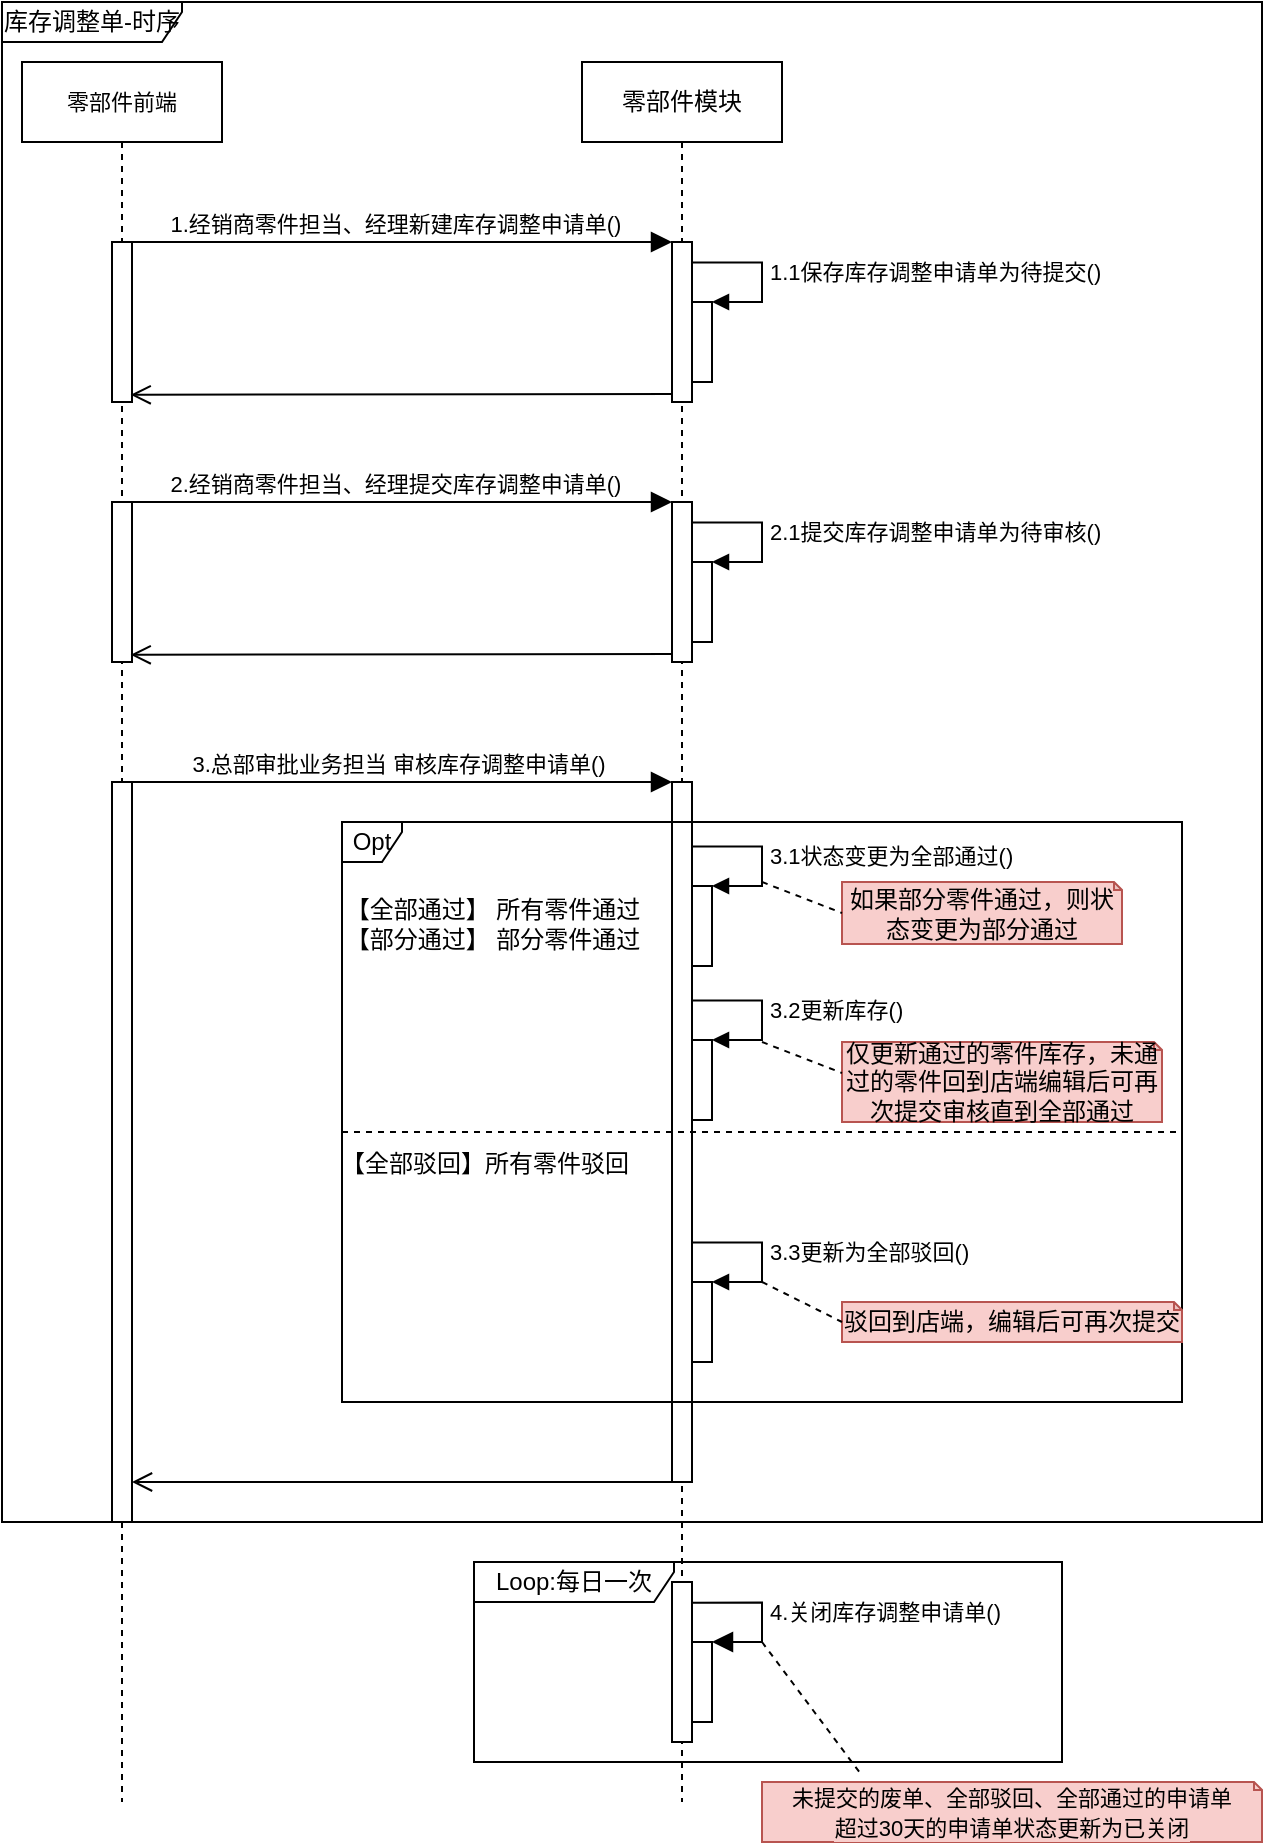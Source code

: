 <mxfile version="16.5.3" type="github" pages="5">
  <diagram id="KpkEGQ409U3p1T-nQ_Iy" name="时序图">
    <mxGraphModel dx="1204" dy="637" grid="1" gridSize="10" guides="1" tooltips="1" connect="1" arrows="1" fold="1" page="1" pageScale="1" pageWidth="827" pageHeight="1169" math="0" shadow="0">
      <root>
        <mxCell id="dMH_0dEpBMfl3PH4L_uG-0" />
        <mxCell id="dMH_0dEpBMfl3PH4L_uG-1" parent="dMH_0dEpBMfl3PH4L_uG-0" />
        <mxCell id="01sT2_j_ewfTkymeiKA3-0" value="&lt;span style=&quot;font-size: 11px ; background-color: rgb(255 , 255 , 255)&quot;&gt;零部件前端&lt;/span&gt;" style="shape=umlLifeline;perimeter=lifelinePerimeter;whiteSpace=wrap;html=1;container=1;collapsible=0;recursiveResize=0;outlineConnect=0;" parent="dMH_0dEpBMfl3PH4L_uG-1" vertex="1">
          <mxGeometry x="110" y="120" width="100" height="870" as="geometry" />
        </mxCell>
        <mxCell id="01sT2_j_ewfTkymeiKA3-10" value="" style="html=1;points=[];perimeter=orthogonalPerimeter;" parent="01sT2_j_ewfTkymeiKA3-0" vertex="1">
          <mxGeometry x="45" y="360" width="10" height="370" as="geometry" />
        </mxCell>
        <mxCell id="01sT2_j_ewfTkymeiKA3-2" value="零部件模块" style="shape=umlLifeline;perimeter=lifelinePerimeter;whiteSpace=wrap;html=1;container=1;collapsible=0;recursiveResize=0;outlineConnect=0;" parent="dMH_0dEpBMfl3PH4L_uG-1" vertex="1">
          <mxGeometry x="390" y="120" width="100" height="870" as="geometry" />
        </mxCell>
        <mxCell id="01sT2_j_ewfTkymeiKA3-3" value="1.1获取零件档案数据" style="edgeStyle=orthogonalEdgeStyle;html=1;align=left;spacingLeft=2;endArrow=block;rounded=0;entryX=1;entryY=0;endSize=6;targetPerimeterSpacing=-1;strokeColor=#1A1A1A;exitX=1;exitY=0.13;exitDx=0;exitDy=0;exitPerimeter=0;" parent="01sT2_j_ewfTkymeiKA3-2" edge="1">
          <mxGeometry relative="1" as="geometry">
            <mxPoint x="55" y="119.9" as="sourcePoint" />
            <Array as="points">
              <mxPoint x="90" y="120" />
              <mxPoint x="90" y="140" />
            </Array>
          </mxGeometry>
        </mxCell>
        <mxCell id="hbXLV57Qmul_VOZRptlu-0" value="" style="html=1;points=[];perimeter=orthogonalPerimeter;" parent="01sT2_j_ewfTkymeiKA3-2" vertex="1">
          <mxGeometry x="45" y="760" width="10" height="80" as="geometry" />
        </mxCell>
        <mxCell id="hbXLV57Qmul_VOZRptlu-3" value="" style="html=1;points=[];perimeter=orthogonalPerimeter;" parent="01sT2_j_ewfTkymeiKA3-2" vertex="1">
          <mxGeometry x="55" y="790" width="10" height="40" as="geometry" />
        </mxCell>
        <mxCell id="hbXLV57Qmul_VOZRptlu-4" value="4.关闭库存调整申请单()" style="edgeStyle=orthogonalEdgeStyle;html=1;align=left;spacingLeft=2;endArrow=block;rounded=0;entryX=1;entryY=0;startSize=14;endSize=8;exitX=1.023;exitY=0.129;exitDx=0;exitDy=0;exitPerimeter=0;" parent="01sT2_j_ewfTkymeiKA3-2" source="hbXLV57Qmul_VOZRptlu-0" target="hbXLV57Qmul_VOZRptlu-3" edge="1">
          <mxGeometry relative="1" as="geometry">
            <mxPoint x="60" y="770" as="sourcePoint" />
            <Array as="points">
              <mxPoint x="90" y="770" />
              <mxPoint x="90" y="790" />
            </Array>
          </mxGeometry>
        </mxCell>
        <mxCell id="01sT2_j_ewfTkymeiKA3-11" value="" style="html=1;points=[];perimeter=orthogonalPerimeter;" parent="dMH_0dEpBMfl3PH4L_uG-1" vertex="1">
          <mxGeometry x="435" y="480" width="10" height="350" as="geometry" />
        </mxCell>
        <mxCell id="01sT2_j_ewfTkymeiKA3-12" value="3.总部审批业务担当 审核库存调整申请单()" style="html=1;verticalAlign=bottom;endArrow=block;entryX=0;entryY=0;rounded=0;endSize=8;" parent="dMH_0dEpBMfl3PH4L_uG-1" target="01sT2_j_ewfTkymeiKA3-11" edge="1">
          <mxGeometry relative="1" as="geometry">
            <mxPoint x="160" y="480" as="sourcePoint" />
          </mxGeometry>
        </mxCell>
        <mxCell id="01sT2_j_ewfTkymeiKA3-13" value="" style="html=1;verticalAlign=bottom;endArrow=open;endSize=8;exitX=0;exitY=0.95;rounded=0;" parent="dMH_0dEpBMfl3PH4L_uG-1" target="01sT2_j_ewfTkymeiKA3-10" edge="1">
          <mxGeometry relative="1" as="geometry">
            <mxPoint x="164.33" y="832" as="targetPoint" />
            <mxPoint x="435" y="830.0" as="sourcePoint" />
          </mxGeometry>
        </mxCell>
        <mxCell id="01sT2_j_ewfTkymeiKA3-14" value="" style="html=1;points=[];perimeter=orthogonalPerimeter;fillColor=#FFFFFF;" parent="dMH_0dEpBMfl3PH4L_uG-1" vertex="1">
          <mxGeometry x="445" y="532" width="10" height="40" as="geometry" />
        </mxCell>
        <mxCell id="01sT2_j_ewfTkymeiKA3-15" value="3.1状态变更为全部通过()" style="edgeStyle=orthogonalEdgeStyle;html=1;align=left;spacingLeft=2;endArrow=block;rounded=0;entryX=1;entryY=0;exitX=1.022;exitY=0.128;exitDx=0;exitDy=0;exitPerimeter=0;" parent="dMH_0dEpBMfl3PH4L_uG-1" target="01sT2_j_ewfTkymeiKA3-14" edge="1">
          <mxGeometry relative="1" as="geometry">
            <mxPoint x="445.22" y="512.24" as="sourcePoint" />
            <Array as="points">
              <mxPoint x="480" y="512" />
              <mxPoint x="480" y="532" />
            </Array>
          </mxGeometry>
        </mxCell>
        <mxCell id="hysKCnYTG792oOM7qKN0-2" value="" style="html=1;points=[];perimeter=orthogonalPerimeter;fillColor=#FFFFFF;" parent="dMH_0dEpBMfl3PH4L_uG-1" vertex="1">
          <mxGeometry x="445" y="730" width="10" height="40" as="geometry" />
        </mxCell>
        <mxCell id="hysKCnYTG792oOM7qKN0-3" value="3.3更新为全部驳回()" style="edgeStyle=orthogonalEdgeStyle;html=1;align=left;spacingLeft=2;endArrow=block;rounded=0;entryX=1;entryY=0;exitX=1.022;exitY=0.128;exitDx=0;exitDy=0;exitPerimeter=0;" parent="dMH_0dEpBMfl3PH4L_uG-1" target="hysKCnYTG792oOM7qKN0-2" edge="1">
          <mxGeometry relative="1" as="geometry">
            <mxPoint x="445.22" y="710.24" as="sourcePoint" />
            <Array as="points">
              <mxPoint x="480" y="710" />
              <mxPoint x="480" y="730" />
            </Array>
          </mxGeometry>
        </mxCell>
        <mxCell id="hysKCnYTG792oOM7qKN0-7" value="Opt" style="shape=umlFrame;whiteSpace=wrap;html=1;width=30;height=20;" parent="dMH_0dEpBMfl3PH4L_uG-1" vertex="1">
          <mxGeometry x="270" y="500" width="420" height="290" as="geometry" />
        </mxCell>
        <mxCell id="hysKCnYTG792oOM7qKN0-8" value="" style="html=1;points=[];perimeter=orthogonalPerimeter;fillColor=#FFFFFF;" parent="dMH_0dEpBMfl3PH4L_uG-1" vertex="1">
          <mxGeometry x="445" y="609" width="10" height="40" as="geometry" />
        </mxCell>
        <mxCell id="hysKCnYTG792oOM7qKN0-9" value="3.2更新库存()" style="edgeStyle=orthogonalEdgeStyle;html=1;align=left;spacingLeft=2;endArrow=block;rounded=0;entryX=1;entryY=0;exitX=1.022;exitY=0.128;exitDx=0;exitDy=0;exitPerimeter=0;" parent="dMH_0dEpBMfl3PH4L_uG-1" target="hysKCnYTG792oOM7qKN0-8" edge="1">
          <mxGeometry relative="1" as="geometry">
            <mxPoint x="445.22" y="589.24" as="sourcePoint" />
            <Array as="points">
              <mxPoint x="480" y="589" />
              <mxPoint x="480" y="609" />
            </Array>
          </mxGeometry>
        </mxCell>
        <mxCell id="hysKCnYTG792oOM7qKN0-10" value="如果部分零件通过，则状态变更为部分通过" style="shape=note;whiteSpace=wrap;html=1;backgroundOutline=1;darkOpacity=0.05;size=4;fillColor=#f8cecc;strokeColor=#b85450;" parent="dMH_0dEpBMfl3PH4L_uG-1" vertex="1">
          <mxGeometry x="520" y="530" width="140" height="31" as="geometry" />
        </mxCell>
        <mxCell id="hysKCnYTG792oOM7qKN0-11" value="" style="endArrow=none;dashed=1;html=1;rounded=0;endSize=8;entryX=0;entryY=0.5;entryDx=0;entryDy=0;entryPerimeter=0;" parent="dMH_0dEpBMfl3PH4L_uG-1" target="hysKCnYTG792oOM7qKN0-10" edge="1">
          <mxGeometry width="50" height="50" relative="1" as="geometry">
            <mxPoint x="480" y="530" as="sourcePoint" />
            <mxPoint x="570" y="560" as="targetPoint" />
          </mxGeometry>
        </mxCell>
        <mxCell id="hysKCnYTG792oOM7qKN0-12" value="" style="line;strokeWidth=1;rotatable=0;dashed=1;labelPosition=right;align=left;verticalAlign=middle;spacingTop=0;spacingLeft=6;points=[];portConstraint=eastwest;" parent="dMH_0dEpBMfl3PH4L_uG-1" vertex="1">
          <mxGeometry x="270" y="650" width="420" height="10" as="geometry" />
        </mxCell>
        <mxCell id="hysKCnYTG792oOM7qKN0-13" value="仅更新通过的零件库存，未通过的零件回到店端编辑后可再次提交审核直到全部通过" style="shape=note;whiteSpace=wrap;html=1;backgroundOutline=1;darkOpacity=0.05;size=4;fillColor=#f8cecc;strokeColor=#b85450;" parent="dMH_0dEpBMfl3PH4L_uG-1" vertex="1">
          <mxGeometry x="520" y="610" width="160" height="40" as="geometry" />
        </mxCell>
        <mxCell id="hysKCnYTG792oOM7qKN0-14" value="" style="endArrow=none;dashed=1;html=1;rounded=0;endSize=8;entryX=0;entryY=0.5;entryDx=0;entryDy=0;entryPerimeter=0;" parent="dMH_0dEpBMfl3PH4L_uG-1" edge="1">
          <mxGeometry width="50" height="50" relative="1" as="geometry">
            <mxPoint x="480" y="610" as="sourcePoint" />
            <mxPoint x="520" y="625.5" as="targetPoint" />
          </mxGeometry>
        </mxCell>
        <mxCell id="hysKCnYTG792oOM7qKN0-15" value="【全部通过】 所有零件通过&lt;br&gt;【部分通过】 部分零件通过" style="text;html=1;align=center;verticalAlign=middle;resizable=0;points=[];autosize=1;strokeColor=none;fillColor=none;" parent="dMH_0dEpBMfl3PH4L_uG-1" vertex="1">
          <mxGeometry x="265" y="536" width="160" height="30" as="geometry" />
        </mxCell>
        <mxCell id="hysKCnYTG792oOM7qKN0-16" value="【全部驳回】所有零件驳回" style="text;html=1;align=center;verticalAlign=middle;resizable=0;points=[];autosize=1;strokeColor=none;fillColor=none;" parent="dMH_0dEpBMfl3PH4L_uG-1" vertex="1">
          <mxGeometry x="261" y="661" width="160" height="20" as="geometry" />
        </mxCell>
        <mxCell id="hysKCnYTG792oOM7qKN0-17" value="驳回到店端，编辑后可再次提交" style="shape=note;whiteSpace=wrap;html=1;backgroundOutline=1;darkOpacity=0.05;size=4;fillColor=#f8cecc;strokeColor=#b85450;" parent="dMH_0dEpBMfl3PH4L_uG-1" vertex="1">
          <mxGeometry x="520" y="740" width="170" height="20" as="geometry" />
        </mxCell>
        <mxCell id="hysKCnYTG792oOM7qKN0-18" value="" style="endArrow=none;dashed=1;html=1;rounded=0;endSize=8;entryX=0;entryY=0.5;entryDx=0;entryDy=0;entryPerimeter=0;" parent="dMH_0dEpBMfl3PH4L_uG-1" target="hysKCnYTG792oOM7qKN0-17" edge="1">
          <mxGeometry width="50" height="50" relative="1" as="geometry">
            <mxPoint x="480" y="730" as="sourcePoint" />
            <mxPoint x="520" y="745.5" as="targetPoint" />
          </mxGeometry>
        </mxCell>
        <mxCell id="B54YnUm7SQSFbyslBy3h-0" value="" style="html=1;points=[];perimeter=orthogonalPerimeter;" parent="dMH_0dEpBMfl3PH4L_uG-1" vertex="1">
          <mxGeometry x="155" y="210" width="10" height="80" as="geometry" />
        </mxCell>
        <mxCell id="B54YnUm7SQSFbyslBy3h-1" value="" style="html=1;points=[];perimeter=orthogonalPerimeter;" parent="dMH_0dEpBMfl3PH4L_uG-1" vertex="1">
          <mxGeometry x="435" y="210" width="10" height="80" as="geometry" />
        </mxCell>
        <mxCell id="B54YnUm7SQSFbyslBy3h-2" value="1.经销商零件担当、经理新建库存调整申请单()&amp;nbsp;" style="html=1;verticalAlign=bottom;endArrow=block;entryX=0;entryY=0;rounded=0;endSize=8;" parent="dMH_0dEpBMfl3PH4L_uG-1" target="B54YnUm7SQSFbyslBy3h-1" edge="1">
          <mxGeometry relative="1" as="geometry">
            <mxPoint x="160" y="210" as="sourcePoint" />
          </mxGeometry>
        </mxCell>
        <mxCell id="B54YnUm7SQSFbyslBy3h-3" value="" style="html=1;verticalAlign=bottom;endArrow=open;endSize=8;exitX=0;exitY=0.95;rounded=0;entryX=0.933;entryY=0.955;entryDx=0;entryDy=0;entryPerimeter=0;" parent="dMH_0dEpBMfl3PH4L_uG-1" source="B54YnUm7SQSFbyslBy3h-1" target="B54YnUm7SQSFbyslBy3h-0" edge="1">
          <mxGeometry relative="1" as="geometry">
            <mxPoint x="160" y="286" as="targetPoint" />
          </mxGeometry>
        </mxCell>
        <mxCell id="B54YnUm7SQSFbyslBy3h-4" value="" style="html=1;points=[];perimeter=orthogonalPerimeter;fillColor=#FFFFFF;" parent="dMH_0dEpBMfl3PH4L_uG-1" vertex="1">
          <mxGeometry x="445" y="240" width="10" height="40" as="geometry" />
        </mxCell>
        <mxCell id="B54YnUm7SQSFbyslBy3h-5" value="1.1保存库存调整申请单为待提交()" style="edgeStyle=orthogonalEdgeStyle;html=1;align=left;spacingLeft=2;endArrow=block;rounded=0;entryX=1;entryY=0;exitX=1.022;exitY=0.128;exitDx=0;exitDy=0;exitPerimeter=0;" parent="dMH_0dEpBMfl3PH4L_uG-1" target="B54YnUm7SQSFbyslBy3h-4" edge="1">
          <mxGeometry relative="1" as="geometry">
            <mxPoint x="445.22" y="220.24" as="sourcePoint" />
            <Array as="points">
              <mxPoint x="480" y="220" />
              <mxPoint x="480" y="240" />
            </Array>
          </mxGeometry>
        </mxCell>
        <mxCell id="B54YnUm7SQSFbyslBy3h-6" value="" style="html=1;points=[];perimeter=orthogonalPerimeter;" parent="dMH_0dEpBMfl3PH4L_uG-1" vertex="1">
          <mxGeometry x="155" y="340" width="10" height="80" as="geometry" />
        </mxCell>
        <mxCell id="B54YnUm7SQSFbyslBy3h-7" value="" style="html=1;points=[];perimeter=orthogonalPerimeter;" parent="dMH_0dEpBMfl3PH4L_uG-1" vertex="1">
          <mxGeometry x="435" y="340" width="10" height="80" as="geometry" />
        </mxCell>
        <mxCell id="B54YnUm7SQSFbyslBy3h-8" value="2.经销商零件担当、经理提交库存调整申请单()&amp;nbsp;" style="html=1;verticalAlign=bottom;endArrow=block;entryX=0;entryY=0;rounded=0;endSize=8;" parent="dMH_0dEpBMfl3PH4L_uG-1" target="B54YnUm7SQSFbyslBy3h-7" edge="1">
          <mxGeometry relative="1" as="geometry">
            <mxPoint x="160" y="340" as="sourcePoint" />
          </mxGeometry>
        </mxCell>
        <mxCell id="B54YnUm7SQSFbyslBy3h-9" value="" style="html=1;verticalAlign=bottom;endArrow=open;endSize=8;exitX=0;exitY=0.95;rounded=0;entryX=0.933;entryY=0.955;entryDx=0;entryDy=0;entryPerimeter=0;" parent="dMH_0dEpBMfl3PH4L_uG-1" source="B54YnUm7SQSFbyslBy3h-7" target="B54YnUm7SQSFbyslBy3h-6" edge="1">
          <mxGeometry relative="1" as="geometry">
            <mxPoint x="160" y="416" as="targetPoint" />
          </mxGeometry>
        </mxCell>
        <mxCell id="B54YnUm7SQSFbyslBy3h-10" value="" style="html=1;points=[];perimeter=orthogonalPerimeter;fillColor=#FFFFFF;" parent="dMH_0dEpBMfl3PH4L_uG-1" vertex="1">
          <mxGeometry x="445" y="370" width="10" height="40" as="geometry" />
        </mxCell>
        <mxCell id="B54YnUm7SQSFbyslBy3h-11" value="2.1提交库存调整申请单为待审核()" style="edgeStyle=orthogonalEdgeStyle;html=1;align=left;spacingLeft=2;endArrow=block;rounded=0;entryX=1;entryY=0;exitX=1.022;exitY=0.128;exitDx=0;exitDy=0;exitPerimeter=0;" parent="dMH_0dEpBMfl3PH4L_uG-1" target="B54YnUm7SQSFbyslBy3h-10" edge="1">
          <mxGeometry relative="1" as="geometry">
            <mxPoint x="445.22" y="350.24" as="sourcePoint" />
            <Array as="points">
              <mxPoint x="480" y="350" />
              <mxPoint x="480" y="370" />
            </Array>
          </mxGeometry>
        </mxCell>
        <mxCell id="hbXLV57Qmul_VOZRptlu-5" value="&lt;span style=&quot;background-color: rgb(248 , 206 , 204)&quot;&gt;&lt;span style=&quot;font-size: 11px ; text-align: left&quot;&gt;未提交的废单、全部驳回、全部通过的申请单&lt;/span&gt;&lt;br style=&quot;font-size: 11px ; text-align: left&quot;&gt;&lt;span style=&quot;font-size: 11px ; text-align: left&quot;&gt;超过30天的申请单状态更新为已关闭&lt;/span&gt;&lt;/span&gt;" style="shape=note;size=4;whiteSpace=wrap;html=1;fillColor=#f8cecc;strokeColor=#b85450;" parent="dMH_0dEpBMfl3PH4L_uG-1" vertex="1">
          <mxGeometry x="480" y="980" width="250" height="30" as="geometry" />
        </mxCell>
        <mxCell id="hbXLV57Qmul_VOZRptlu-6" value="" style="endArrow=none;dashed=1;html=1;rounded=0;endSize=8;entryX=0.196;entryY=-0.151;entryDx=0;entryDy=0;entryPerimeter=0;" parent="dMH_0dEpBMfl3PH4L_uG-1" target="hbXLV57Qmul_VOZRptlu-5" edge="1">
          <mxGeometry width="50" height="50" relative="1" as="geometry">
            <mxPoint x="480" y="910" as="sourcePoint" />
            <mxPoint x="520" y="930" as="targetPoint" />
          </mxGeometry>
        </mxCell>
        <mxCell id="3NVWOy3F8VKgmfq68ax4-1" value="库存调整单-时序" style="shape=umlFrame;whiteSpace=wrap;html=1;fillColor=#FFFFFF;width=90;height=20;" parent="dMH_0dEpBMfl3PH4L_uG-1" vertex="1">
          <mxGeometry x="100" y="90" width="630" height="760" as="geometry" />
        </mxCell>
        <mxCell id="3NVWOy3F8VKgmfq68ax4-2" value="Loop:每日一次" style="shape=umlFrame;whiteSpace=wrap;html=1;fillColor=#FFFFFF;width=100;height=20;" parent="dMH_0dEpBMfl3PH4L_uG-1" vertex="1">
          <mxGeometry x="336" y="870" width="294" height="100" as="geometry" />
        </mxCell>
      </root>
    </mxGraphModel>
  </diagram>
  <diagram id="1weqx7i3Zt6CdPhyrl3k" name="审核-行为图">
    <mxGraphModel dx="1505" dy="796" grid="1" gridSize="10" guides="1" tooltips="1" connect="1" arrows="1" fold="1" page="1" pageScale="1" pageWidth="827" pageHeight="1169" math="0" shadow="0">
      <root>
        <mxCell id="PVDpojOrxvgwT7yR8eio-0" />
        <mxCell id="PVDpojOrxvgwT7yR8eio-1" parent="PVDpojOrxvgwT7yR8eio-0" />
        <mxCell id="wpYmfyQto9yeINCN27tz-4" value="零部件前端" style="shape=umlLifeline;perimeter=lifelinePerimeter;whiteSpace=wrap;html=1;container=1;collapsible=0;recursiveResize=0;outlineConnect=0;labelBackgroundColor=#FFFFFF;strokeColor=default;fillColor=default;" parent="PVDpojOrxvgwT7yR8eio-1" vertex="1">
          <mxGeometry x="40" y="120" width="100" height="1460" as="geometry" />
        </mxCell>
        <mxCell id="jKjF-aAcpFzyUoy3z2Qd-0" value="" style="html=1;points=[];perimeter=orthogonalPerimeter;fillColor=#FFFFFF;" parent="wpYmfyQto9yeINCN27tz-4" vertex="1">
          <mxGeometry x="45" y="63" width="10" height="380" as="geometry" />
        </mxCell>
        <mxCell id="wpYmfyQto9yeINCN27tz-5" value="应用层-零部件聚合服务" style="shape=umlLifeline;perimeter=lifelinePerimeter;whiteSpace=wrap;html=1;container=1;collapsible=0;recursiveResize=0;outlineConnect=0;labelBackgroundColor=#FFFFFF;strokeColor=default;fillColor=default;" parent="PVDpojOrxvgwT7yR8eio-1" vertex="1">
          <mxGeometry x="413.5" y="120" width="100" height="1460" as="geometry" />
        </mxCell>
        <mxCell id="jKjF-aAcpFzyUoy3z2Qd-2" value="" style="html=1;points=[];perimeter=orthogonalPerimeter;fillColor=#FFFFFF;" parent="wpYmfyQto9yeINCN27tz-5" vertex="1">
          <mxGeometry x="45" y="213" width="10" height="190" as="geometry" />
        </mxCell>
        <mxCell id="APzES4uNsAzaqkppAaz5-0" value="1.2调用库存聚合，&lt;br&gt;全部通过库存调整申请单()" style="html=1;verticalAlign=bottom;endArrow=block;rounded=0;" parent="wpYmfyQto9yeINCN27tz-5" edge="1">
          <mxGeometry width="80" relative="1" as="geometry">
            <mxPoint x="-133.571" y="213" as="sourcePoint" />
            <mxPoint x="45" y="213" as="targetPoint" />
          </mxGeometry>
        </mxCell>
        <mxCell id="wpYmfyQto9yeINCN27tz-6" value="领域层-库存管理原子服务" style="shape=umlLifeline;perimeter=lifelinePerimeter;whiteSpace=wrap;html=1;container=1;collapsible=0;recursiveResize=0;outlineConnect=0;labelBackgroundColor=#FFFFFF;strokeColor=default;fillColor=default;" parent="PVDpojOrxvgwT7yR8eio-1" vertex="1">
          <mxGeometry x="600" y="120" width="100" height="1460" as="geometry" />
        </mxCell>
        <mxCell id="S7TvruMrhGSUDgaMsNXn-3" value="" style="html=1;points=[];perimeter=orthogonalPerimeter;fillColor=#FFFFFF;" vertex="1" parent="wpYmfyQto9yeINCN27tz-6">
          <mxGeometry x="44" y="243" width="10" height="137" as="geometry" />
        </mxCell>
        <mxCell id="S7TvruMrhGSUDgaMsNXn-6" value="" style="html=1;points=[];perimeter=orthogonalPerimeter;fillColor=#FFFFFF;" vertex="1" parent="wpYmfyQto9yeINCN27tz-6">
          <mxGeometry x="54" y="273" width="10" height="40" as="geometry" />
        </mxCell>
        <mxCell id="S7TvruMrhGSUDgaMsNXn-7" value="1.2.1.1库存调整单.全部通过" style="edgeStyle=orthogonalEdgeStyle;html=1;align=left;spacingLeft=2;endArrow=block;rounded=0;entryX=1;entryY=0;endSize=6;exitX=0.984;exitY=0.121;exitDx=0;exitDy=0;exitPerimeter=0;" edge="1" target="S7TvruMrhGSUDgaMsNXn-6" parent="wpYmfyQto9yeINCN27tz-6" source="S7TvruMrhGSUDgaMsNXn-3">
          <mxGeometry relative="1" as="geometry">
            <mxPoint x="59" y="253" as="sourcePoint" />
            <Array as="points">
              <mxPoint x="89" y="253" />
              <mxPoint x="89" y="273" />
            </Array>
          </mxGeometry>
        </mxCell>
        <mxCell id="wpYmfyQto9yeINCN27tz-7" value="接口-BFF服务" style="shape=umlLifeline;perimeter=lifelinePerimeter;whiteSpace=wrap;html=1;container=1;collapsible=0;recursiveResize=0;outlineConnect=0;labelBackgroundColor=#FFFFFF;strokeColor=default;fillColor=default;" parent="PVDpojOrxvgwT7yR8eio-1" vertex="1">
          <mxGeometry x="230" y="120" width="100" height="1460" as="geometry" />
        </mxCell>
        <mxCell id="jKjF-aAcpFzyUoy3z2Qd-1" value="" style="html=1;points=[];perimeter=orthogonalPerimeter;fillColor=#FFFFFF;" parent="wpYmfyQto9yeINCN27tz-7" vertex="1">
          <mxGeometry x="45" y="83" width="10" height="340" as="geometry" />
        </mxCell>
        <mxCell id="S7TvruMrhGSUDgaMsNXn-0" value="" style="html=1;points=[];perimeter=orthogonalPerimeter;fillColor=#FFFFFF;" vertex="1" parent="wpYmfyQto9yeINCN27tz-7">
          <mxGeometry x="55" y="133" width="10" height="40" as="geometry" />
        </mxCell>
        <mxCell id="S7TvruMrhGSUDgaMsNXn-1" value="1.1参数合规性校验()" style="edgeStyle=orthogonalEdgeStyle;html=1;align=left;spacingLeft=2;endArrow=block;rounded=0;entryX=1;entryY=0;endSize=6;exitX=1.008;exitY=0.048;exitDx=0;exitDy=0;exitPerimeter=0;" edge="1" target="S7TvruMrhGSUDgaMsNXn-0" parent="wpYmfyQto9yeINCN27tz-7" source="jKjF-aAcpFzyUoy3z2Qd-1">
          <mxGeometry relative="1" as="geometry">
            <mxPoint x="60" y="113" as="sourcePoint" />
            <Array as="points">
              <mxPoint x="90" y="113" />
              <mxPoint x="90" y="133" />
            </Array>
          </mxGeometry>
        </mxCell>
        <mxCell id="jKjF-aAcpFzyUoy3z2Qd-3" value="1.申请单全部通过()" style="html=1;verticalAlign=bottom;endArrow=block;rounded=0;" parent="PVDpojOrxvgwT7yR8eio-1" edge="1">
          <mxGeometry width="80" relative="1" as="geometry">
            <mxPoint x="95" y="203" as="sourcePoint" />
            <mxPoint x="279.5" y="203" as="targetPoint" />
          </mxGeometry>
        </mxCell>
        <mxCell id="4KbSvLwllQu7x9LMoli2-1" value="" style="html=1;verticalAlign=bottom;endArrow=open;dashed=1;endSize=8;rounded=0;entryX=0.997;entryY=0.939;entryDx=0;entryDy=0;entryPerimeter=0;" parent="PVDpojOrxvgwT7yR8eio-1" edge="1">
          <mxGeometry relative="1" as="geometry">
            <mxPoint x="279.5" y="542.82" as="sourcePoint" />
            <mxPoint x="94.97" y="542.82" as="targetPoint" />
          </mxGeometry>
        </mxCell>
        <mxCell id="BvePdDAGFryPoxgPQDOB-0" value="Opt" style="shape=umlFrame;whiteSpace=wrap;html=1;width=40;height=20;" parent="PVDpojOrxvgwT7yR8eio-1" vertex="1">
          <mxGeometry x="10" y="170" width="890" height="1410" as="geometry" />
        </mxCell>
        <mxCell id="S7TvruMrhGSUDgaMsNXn-4" value="1.2.1更新库存调整申请单" style="html=1;verticalAlign=bottom;endArrow=block;entryX=0;entryY=0;rounded=0;endSize=6;" edge="1" target="S7TvruMrhGSUDgaMsNXn-3" parent="PVDpojOrxvgwT7yR8eio-1">
          <mxGeometry relative="1" as="geometry">
            <mxPoint x="469" y="363" as="sourcePoint" />
          </mxGeometry>
        </mxCell>
        <mxCell id="S7TvruMrhGSUDgaMsNXn-5" value="" style="html=1;verticalAlign=bottom;endArrow=open;dashed=1;endSize=8;exitX=0;exitY=0.95;rounded=0;" edge="1" parent="PVDpojOrxvgwT7yR8eio-1">
          <mxGeometry relative="1" as="geometry">
            <mxPoint x="469" y="500" as="targetPoint" />
            <mxPoint x="644" y="500" as="sourcePoint" />
          </mxGeometry>
        </mxCell>
        <mxCell id="rbU0Slw8I5bNIlCiZn7C-0" value="事件总线MQ" style="shape=umlLifeline;perimeter=lifelinePerimeter;whiteSpace=wrap;html=1;container=1;collapsible=0;recursiveResize=0;outlineConnect=0;fillColor=#FFFFFF;" vertex="1" parent="PVDpojOrxvgwT7yR8eio-1">
          <mxGeometry x="760" y="120" width="100" height="1460" as="geometry" />
        </mxCell>
        <mxCell id="rbU0Slw8I5bNIlCiZn7C-1" value="" style="html=1;points=[];perimeter=orthogonalPerimeter;fillColor=#FFFFFF;" vertex="1" parent="rbU0Slw8I5bNIlCiZn7C-0">
          <mxGeometry x="44" y="357" width="10" height="29" as="geometry" />
        </mxCell>
        <mxCell id="rbU0Slw8I5bNIlCiZn7C-2" value="1.2.1.2事件通知：&lt;br&gt;库存调整申请单.全部通过" style="html=1;verticalAlign=bottom;endArrow=open;entryX=0;entryY=0;rounded=0;endSize=6;endFill=0;exitX=1.031;exitY=0.88;exitDx=0;exitDy=0;exitPerimeter=0;" edge="1" target="rbU0Slw8I5bNIlCiZn7C-1" parent="PVDpojOrxvgwT7yR8eio-1">
          <mxGeometry relative="1" as="geometry">
            <mxPoint x="654.31" y="476.56" as="sourcePoint" />
          </mxGeometry>
        </mxCell>
        <mxCell id="4KbSvLwllQu7x9LMoli2-0" value="" style="html=1;verticalAlign=bottom;endArrow=open;dashed=1;endSize=8;rounded=0;exitX=0.042;exitY=1.008;exitDx=0;exitDy=0;exitPerimeter=0;" parent="PVDpojOrxvgwT7yR8eio-1" edge="1">
          <mxGeometry relative="1" as="geometry">
            <mxPoint x="458.92" y="523.52" as="sourcePoint" />
            <mxPoint x="285" y="523.52" as="targetPoint" />
          </mxGeometry>
        </mxCell>
        <mxCell id="rbU0Slw8I5bNIlCiZn7C-15" value="" style="html=1;points=[];perimeter=orthogonalPerimeter;fillColor=#FFFFFF;" vertex="1" parent="PVDpojOrxvgwT7yR8eio-1">
          <mxGeometry x="85" y="714" width="10" height="380" as="geometry" />
        </mxCell>
        <mxCell id="rbU0Slw8I5bNIlCiZn7C-16" value="" style="html=1;points=[];perimeter=orthogonalPerimeter;fillColor=#FFFFFF;" vertex="1" parent="PVDpojOrxvgwT7yR8eio-1">
          <mxGeometry x="458.5" y="864" width="10" height="190" as="geometry" />
        </mxCell>
        <mxCell id="rbU0Slw8I5bNIlCiZn7C-17" value="1.2调用库存聚合，&lt;br&gt;部分通过库存调整申请单()" style="html=1;verticalAlign=bottom;endArrow=block;rounded=0;" edge="1" parent="PVDpojOrxvgwT7yR8eio-1">
          <mxGeometry width="80" relative="1" as="geometry">
            <mxPoint x="279.929" y="864" as="sourcePoint" />
            <mxPoint x="458.5" y="864" as="targetPoint" />
          </mxGeometry>
        </mxCell>
        <mxCell id="rbU0Slw8I5bNIlCiZn7C-18" value="" style="html=1;points=[];perimeter=orthogonalPerimeter;fillColor=#FFFFFF;" vertex="1" parent="PVDpojOrxvgwT7yR8eio-1">
          <mxGeometry x="458.5" y="1074" width="10" height="137" as="geometry" />
        </mxCell>
        <mxCell id="rbU0Slw8I5bNIlCiZn7C-19" value="" style="html=1;points=[];perimeter=orthogonalPerimeter;fillColor=#FFFFFF;" vertex="1" parent="PVDpojOrxvgwT7yR8eio-1">
          <mxGeometry x="644" y="894" width="10" height="137" as="geometry" />
        </mxCell>
        <mxCell id="rbU0Slw8I5bNIlCiZn7C-20" value="" style="html=1;points=[];perimeter=orthogonalPerimeter;fillColor=#FFFFFF;" vertex="1" parent="PVDpojOrxvgwT7yR8eio-1">
          <mxGeometry x="654" y="924" width="10" height="40" as="geometry" />
        </mxCell>
        <mxCell id="rbU0Slw8I5bNIlCiZn7C-21" value="1.2.1.1库存调整单.部分通过" style="edgeStyle=orthogonalEdgeStyle;html=1;align=left;spacingLeft=2;endArrow=block;rounded=0;entryX=1;entryY=0;endSize=6;exitX=0.984;exitY=0.121;exitDx=0;exitDy=0;exitPerimeter=0;" edge="1" parent="PVDpojOrxvgwT7yR8eio-1" source="rbU0Slw8I5bNIlCiZn7C-19" target="rbU0Slw8I5bNIlCiZn7C-20">
          <mxGeometry relative="1" as="geometry">
            <mxPoint x="59" y="784" as="sourcePoint" />
            <Array as="points">
              <mxPoint x="689" y="904" />
              <mxPoint x="689" y="924" />
            </Array>
          </mxGeometry>
        </mxCell>
        <mxCell id="rbU0Slw8I5bNIlCiZn7C-22" value="" style="html=1;points=[];perimeter=orthogonalPerimeter;fillColor=#FFFFFF;" vertex="1" parent="PVDpojOrxvgwT7yR8eio-1">
          <mxGeometry x="645" y="1121" width="10" height="80" as="geometry" />
        </mxCell>
        <mxCell id="rbU0Slw8I5bNIlCiZn7C-23" value="" style="html=1;points=[];perimeter=orthogonalPerimeter;fillColor=#FFFFFF;" vertex="1" parent="PVDpojOrxvgwT7yR8eio-1">
          <mxGeometry x="655" y="1151" width="10" height="40" as="geometry" />
        </mxCell>
        <mxCell id="rbU0Slw8I5bNIlCiZn7C-24" value="1.2.3.1更新零件档案.库存数()&lt;br&gt;持久化" style="edgeStyle=orthogonalEdgeStyle;html=1;align=left;spacingLeft=2;endArrow=block;rounded=0;entryX=1;entryY=0;endSize=6;exitX=1.014;exitY=0.126;exitDx=0;exitDy=0;exitPerimeter=0;" edge="1" parent="PVDpojOrxvgwT7yR8eio-1" source="rbU0Slw8I5bNIlCiZn7C-22" target="rbU0Slw8I5bNIlCiZn7C-23">
          <mxGeometry relative="1" as="geometry">
            <mxPoint x="60" y="1011" as="sourcePoint" />
            <Array as="points">
              <mxPoint x="690" y="1131" />
              <mxPoint x="690" y="1151" />
            </Array>
          </mxGeometry>
        </mxCell>
        <mxCell id="rbU0Slw8I5bNIlCiZn7C-25" value="" style="html=1;points=[];perimeter=orthogonalPerimeter;fillColor=#FFFFFF;" vertex="1" parent="PVDpojOrxvgwT7yR8eio-1">
          <mxGeometry x="275" y="734" width="10" height="340" as="geometry" />
        </mxCell>
        <mxCell id="rbU0Slw8I5bNIlCiZn7C-26" value="" style="html=1;points=[];perimeter=orthogonalPerimeter;fillColor=#FFFFFF;" vertex="1" parent="PVDpojOrxvgwT7yR8eio-1">
          <mxGeometry x="285" y="784" width="10" height="40" as="geometry" />
        </mxCell>
        <mxCell id="rbU0Slw8I5bNIlCiZn7C-27" value="1.1参数合规性校验()" style="edgeStyle=orthogonalEdgeStyle;html=1;align=left;spacingLeft=2;endArrow=block;rounded=0;entryX=1;entryY=0;endSize=6;exitX=1.008;exitY=0.048;exitDx=0;exitDy=0;exitPerimeter=0;" edge="1" parent="PVDpojOrxvgwT7yR8eio-1" source="rbU0Slw8I5bNIlCiZn7C-25" target="rbU0Slw8I5bNIlCiZn7C-26">
          <mxGeometry relative="1" as="geometry">
            <mxPoint x="60" y="644" as="sourcePoint" />
            <Array as="points">
              <mxPoint x="320" y="764" />
              <mxPoint x="320" y="784" />
            </Array>
          </mxGeometry>
        </mxCell>
        <mxCell id="rbU0Slw8I5bNIlCiZn7C-28" value="1.申请单部分通过()" style="html=1;verticalAlign=bottom;endArrow=block;rounded=0;" edge="1" parent="PVDpojOrxvgwT7yR8eio-1">
          <mxGeometry width="80" relative="1" as="geometry">
            <mxPoint x="95" y="734" as="sourcePoint" />
            <mxPoint x="279.5" y="734" as="targetPoint" />
          </mxGeometry>
        </mxCell>
        <mxCell id="rbU0Slw8I5bNIlCiZn7C-29" value="" style="html=1;verticalAlign=bottom;endArrow=open;dashed=1;endSize=8;rounded=0;entryX=0.997;entryY=0.939;entryDx=0;entryDy=0;entryPerimeter=0;" edge="1" parent="PVDpojOrxvgwT7yR8eio-1">
          <mxGeometry relative="1" as="geometry">
            <mxPoint x="279.5" y="1073.82" as="sourcePoint" />
            <mxPoint x="94.97" y="1073.82" as="targetPoint" />
          </mxGeometry>
        </mxCell>
        <mxCell id="rbU0Slw8I5bNIlCiZn7C-30" value="1.2.1更新库存调整申请单" style="html=1;verticalAlign=bottom;endArrow=block;entryX=0;entryY=0;rounded=0;endSize=6;" edge="1" parent="PVDpojOrxvgwT7yR8eio-1" target="rbU0Slw8I5bNIlCiZn7C-19">
          <mxGeometry relative="1" as="geometry">
            <mxPoint x="469" y="894" as="sourcePoint" />
          </mxGeometry>
        </mxCell>
        <mxCell id="rbU0Slw8I5bNIlCiZn7C-31" value="" style="html=1;verticalAlign=bottom;endArrow=open;dashed=1;endSize=8;exitX=0;exitY=0.95;rounded=0;" edge="1" parent="PVDpojOrxvgwT7yR8eio-1">
          <mxGeometry relative="1" as="geometry">
            <mxPoint x="469" y="1031" as="targetPoint" />
            <mxPoint x="644" y="1031" as="sourcePoint" />
          </mxGeometry>
        </mxCell>
        <mxCell id="rbU0Slw8I5bNIlCiZn7C-32" value="" style="html=1;points=[];perimeter=orthogonalPerimeter;fillColor=#FFFFFF;" vertex="1" parent="PVDpojOrxvgwT7yR8eio-1">
          <mxGeometry x="804" y="1008" width="10" height="29" as="geometry" />
        </mxCell>
        <mxCell id="rbU0Slw8I5bNIlCiZn7C-33" value="1.2.1.2事件通知：&lt;br&gt;库存调整申请单.部分通过" style="html=1;verticalAlign=bottom;endArrow=open;entryX=0;entryY=0;rounded=0;endSize=6;endFill=0;exitX=1.031;exitY=0.88;exitDx=0;exitDy=0;exitPerimeter=0;" edge="1" parent="PVDpojOrxvgwT7yR8eio-1" target="rbU0Slw8I5bNIlCiZn7C-32">
          <mxGeometry relative="1" as="geometry">
            <mxPoint x="654.31" y="1007.56" as="sourcePoint" />
          </mxGeometry>
        </mxCell>
        <mxCell id="rbU0Slw8I5bNIlCiZn7C-34" value="" style="html=1;verticalAlign=bottom;endArrow=open;dashed=1;endSize=8;rounded=0;exitX=0.042;exitY=1.008;exitDx=0;exitDy=0;exitPerimeter=0;" edge="1" parent="PVDpojOrxvgwT7yR8eio-1">
          <mxGeometry relative="1" as="geometry">
            <mxPoint x="458.92" y="1054.52" as="sourcePoint" />
            <mxPoint x="285" y="1054.52" as="targetPoint" />
          </mxGeometry>
        </mxCell>
        <mxCell id="rbU0Slw8I5bNIlCiZn7C-35" value="" style="html=1;points=[];perimeter=orthogonalPerimeter;fillColor=#FFFFFF;" vertex="1" parent="PVDpojOrxvgwT7yR8eio-1">
          <mxGeometry x="804" y="1075" width="10" height="29" as="geometry" />
        </mxCell>
        <mxCell id="rbU0Slw8I5bNIlCiZn7C-36" value="1.2.2事件通知：库存调整申请单.部分通过" style="html=1;verticalAlign=bottom;endArrow=open;rounded=0;endSize=6;endFill=0;" edge="1" parent="PVDpojOrxvgwT7yR8eio-1">
          <mxGeometry relative="1" as="geometry">
            <mxPoint x="809.5" y="1075" as="sourcePoint" />
            <mxPoint x="469" y="1075" as="targetPoint" />
          </mxGeometry>
        </mxCell>
        <mxCell id="rbU0Slw8I5bNIlCiZn7C-37" value="1.2.3更新零件档案" style="html=1;verticalAlign=bottom;endArrow=block;entryX=0;entryY=0;rounded=0;endSize=6;" edge="1" parent="PVDpojOrxvgwT7yR8eio-1" target="rbU0Slw8I5bNIlCiZn7C-22">
          <mxGeometry relative="1" as="geometry">
            <mxPoint x="470" y="1121" as="sourcePoint" />
          </mxGeometry>
        </mxCell>
        <mxCell id="rbU0Slw8I5bNIlCiZn7C-38" value="" style="html=1;verticalAlign=bottom;endArrow=open;dashed=1;endSize=8;exitX=0;exitY=0.95;rounded=0;" edge="1" parent="PVDpojOrxvgwT7yR8eio-1">
          <mxGeometry relative="1" as="geometry">
            <mxPoint x="468.5" y="1201" as="targetPoint" />
            <mxPoint x="645" y="1201" as="sourcePoint" />
          </mxGeometry>
        </mxCell>
        <mxCell id="rbU0Slw8I5bNIlCiZn7C-39" value="" style="html=1;points=[];perimeter=orthogonalPerimeter;fillColor=#FFFFFF;" vertex="1" parent="PVDpojOrxvgwT7yR8eio-1">
          <mxGeometry x="458.5" y="547" width="10" height="137" as="geometry" />
        </mxCell>
        <mxCell id="rbU0Slw8I5bNIlCiZn7C-40" value="" style="html=1;points=[];perimeter=orthogonalPerimeter;fillColor=#FFFFFF;" vertex="1" parent="PVDpojOrxvgwT7yR8eio-1">
          <mxGeometry x="645" y="594" width="10" height="80" as="geometry" />
        </mxCell>
        <mxCell id="rbU0Slw8I5bNIlCiZn7C-41" value="" style="html=1;points=[];perimeter=orthogonalPerimeter;fillColor=#FFFFFF;" vertex="1" parent="PVDpojOrxvgwT7yR8eio-1">
          <mxGeometry x="655" y="624" width="10" height="40" as="geometry" />
        </mxCell>
        <mxCell id="rbU0Slw8I5bNIlCiZn7C-42" value="1.2.3.1更新零件档案.库存数()&lt;br&gt;持久化" style="edgeStyle=orthogonalEdgeStyle;html=1;align=left;spacingLeft=2;endArrow=block;rounded=0;entryX=1;entryY=0;endSize=6;exitX=1.014;exitY=0.126;exitDx=0;exitDy=0;exitPerimeter=0;" edge="1" parent="PVDpojOrxvgwT7yR8eio-1" source="rbU0Slw8I5bNIlCiZn7C-40" target="rbU0Slw8I5bNIlCiZn7C-41">
          <mxGeometry relative="1" as="geometry">
            <mxPoint x="60" y="484" as="sourcePoint" />
            <Array as="points">
              <mxPoint x="690" y="604" />
              <mxPoint x="690" y="624" />
            </Array>
          </mxGeometry>
        </mxCell>
        <mxCell id="rbU0Slw8I5bNIlCiZn7C-43" value="" style="html=1;points=[];perimeter=orthogonalPerimeter;fillColor=#FFFFFF;" vertex="1" parent="PVDpojOrxvgwT7yR8eio-1">
          <mxGeometry x="804" y="548" width="10" height="29" as="geometry" />
        </mxCell>
        <mxCell id="rbU0Slw8I5bNIlCiZn7C-44" value="1.2.2事件通知：库存调整申请单.全部通过" style="html=1;verticalAlign=bottom;endArrow=open;rounded=0;endSize=6;endFill=0;" edge="1" parent="PVDpojOrxvgwT7yR8eio-1">
          <mxGeometry relative="1" as="geometry">
            <mxPoint x="809.5" y="548" as="sourcePoint" />
            <mxPoint x="469" y="548" as="targetPoint" />
          </mxGeometry>
        </mxCell>
        <mxCell id="rbU0Slw8I5bNIlCiZn7C-45" value="1.2.3更新零件档案" style="html=1;verticalAlign=bottom;endArrow=block;entryX=0;entryY=0;rounded=0;endSize=6;" edge="1" parent="PVDpojOrxvgwT7yR8eio-1" target="rbU0Slw8I5bNIlCiZn7C-40">
          <mxGeometry relative="1" as="geometry">
            <mxPoint x="470" y="594" as="sourcePoint" />
          </mxGeometry>
        </mxCell>
        <mxCell id="rbU0Slw8I5bNIlCiZn7C-46" value="" style="html=1;verticalAlign=bottom;endArrow=open;dashed=1;endSize=8;exitX=0;exitY=0.95;rounded=0;" edge="1" parent="PVDpojOrxvgwT7yR8eio-1">
          <mxGeometry relative="1" as="geometry">
            <mxPoint x="468.5" y="674" as="targetPoint" />
            <mxPoint x="645" y="674" as="sourcePoint" />
          </mxGeometry>
        </mxCell>
        <mxCell id="rbU0Slw8I5bNIlCiZn7C-47" value="" style="line;strokeWidth=1;fillColor=none;align=left;verticalAlign=middle;spacingTop=-1;spacingLeft=3;spacingRight=3;rotatable=0;labelPosition=right;points=[];portConstraint=eastwest;dashed=1;" vertex="1" parent="PVDpojOrxvgwT7yR8eio-1">
          <mxGeometry x="10" y="690" width="890" height="8" as="geometry" />
        </mxCell>
        <mxCell id="rbU0Slw8I5bNIlCiZn7C-48" value="仅更新通过的零件，未通过的可重新编辑后进入审核" style="shape=note;whiteSpace=wrap;html=1;backgroundOutline=1;darkOpacity=0.05;fillColor=#f8cecc;size=8;strokeColor=#b85450;" vertex="1" parent="PVDpojOrxvgwT7yR8eio-1">
          <mxGeometry x="700" y="1171" width="150" height="29" as="geometry" />
        </mxCell>
        <mxCell id="rbU0Slw8I5bNIlCiZn7C-49" value="" style="html=1;points=[];perimeter=orthogonalPerimeter;fillColor=#FFFFFF;" vertex="1" parent="PVDpojOrxvgwT7yR8eio-1">
          <mxGeometry x="85" y="1250" width="10" height="310" as="geometry" />
        </mxCell>
        <mxCell id="rbU0Slw8I5bNIlCiZn7C-50" value="" style="html=1;points=[];perimeter=orthogonalPerimeter;fillColor=#FFFFFF;" vertex="1" parent="PVDpojOrxvgwT7yR8eio-1">
          <mxGeometry x="458.5" y="1384" width="10" height="136" as="geometry" />
        </mxCell>
        <mxCell id="rbU0Slw8I5bNIlCiZn7C-51" value="1.2调用库存聚合，&lt;br&gt;全部驳回库存调整申请单()" style="html=1;verticalAlign=bottom;endArrow=block;rounded=0;" edge="1" parent="PVDpojOrxvgwT7yR8eio-1">
          <mxGeometry width="80" relative="1" as="geometry">
            <mxPoint x="279.929" y="1384.0" as="sourcePoint" />
            <mxPoint x="458.5" y="1384.0" as="targetPoint" />
          </mxGeometry>
        </mxCell>
        <mxCell id="rbU0Slw8I5bNIlCiZn7C-52" value="" style="html=1;points=[];perimeter=orthogonalPerimeter;fillColor=#FFFFFF;" vertex="1" parent="PVDpojOrxvgwT7yR8eio-1">
          <mxGeometry x="644" y="1414" width="10" height="86" as="geometry" />
        </mxCell>
        <mxCell id="rbU0Slw8I5bNIlCiZn7C-53" value="" style="html=1;points=[];perimeter=orthogonalPerimeter;fillColor=#FFFFFF;" vertex="1" parent="PVDpojOrxvgwT7yR8eio-1">
          <mxGeometry x="654" y="1444" width="10" height="40" as="geometry" />
        </mxCell>
        <mxCell id="rbU0Slw8I5bNIlCiZn7C-54" value="1.2.1.1库存调整单.全部驳回" style="edgeStyle=orthogonalEdgeStyle;html=1;align=left;spacingLeft=2;endArrow=block;rounded=0;entryX=1;entryY=0;endSize=6;exitX=0.984;exitY=0.121;exitDx=0;exitDy=0;exitPerimeter=0;" edge="1" parent="PVDpojOrxvgwT7yR8eio-1" source="rbU0Slw8I5bNIlCiZn7C-52" target="rbU0Slw8I5bNIlCiZn7C-53">
          <mxGeometry relative="1" as="geometry">
            <mxPoint x="59" y="1304" as="sourcePoint" />
            <Array as="points">
              <mxPoint x="689" y="1424" />
              <mxPoint x="689" y="1444" />
            </Array>
          </mxGeometry>
        </mxCell>
        <mxCell id="rbU0Slw8I5bNIlCiZn7C-55" value="" style="html=1;points=[];perimeter=orthogonalPerimeter;fillColor=#FFFFFF;" vertex="1" parent="PVDpojOrxvgwT7yR8eio-1">
          <mxGeometry x="275" y="1254" width="10" height="286" as="geometry" />
        </mxCell>
        <mxCell id="rbU0Slw8I5bNIlCiZn7C-56" value="" style="html=1;points=[];perimeter=orthogonalPerimeter;fillColor=#FFFFFF;" vertex="1" parent="PVDpojOrxvgwT7yR8eio-1">
          <mxGeometry x="285" y="1304" width="10" height="40" as="geometry" />
        </mxCell>
        <mxCell id="rbU0Slw8I5bNIlCiZn7C-57" value="1.1参数合规性校验()" style="edgeStyle=orthogonalEdgeStyle;html=1;align=left;spacingLeft=2;endArrow=block;rounded=0;entryX=1;entryY=0;endSize=6;exitX=1.008;exitY=0.048;exitDx=0;exitDy=0;exitPerimeter=0;" edge="1" parent="PVDpojOrxvgwT7yR8eio-1" source="rbU0Slw8I5bNIlCiZn7C-55" target="rbU0Slw8I5bNIlCiZn7C-56">
          <mxGeometry relative="1" as="geometry">
            <mxPoint x="60" y="1164" as="sourcePoint" />
            <Array as="points">
              <mxPoint x="320" y="1284" />
              <mxPoint x="320" y="1304" />
            </Array>
          </mxGeometry>
        </mxCell>
        <mxCell id="rbU0Slw8I5bNIlCiZn7C-58" value="1.申请单全部驳回()" style="html=1;verticalAlign=bottom;endArrow=block;rounded=0;" edge="1" parent="PVDpojOrxvgwT7yR8eio-1">
          <mxGeometry width="80" relative="1" as="geometry">
            <mxPoint x="95" y="1254" as="sourcePoint" />
            <mxPoint x="279.5" y="1254" as="targetPoint" />
          </mxGeometry>
        </mxCell>
        <mxCell id="rbU0Slw8I5bNIlCiZn7C-59" value="" style="html=1;verticalAlign=bottom;endArrow=open;dashed=1;endSize=8;rounded=0;entryX=0.997;entryY=0.939;entryDx=0;entryDy=0;entryPerimeter=0;" edge="1" parent="PVDpojOrxvgwT7yR8eio-1">
          <mxGeometry relative="1" as="geometry">
            <mxPoint x="279.5" y="1539.82" as="sourcePoint" />
            <mxPoint x="94.97" y="1539.82" as="targetPoint" />
          </mxGeometry>
        </mxCell>
        <mxCell id="rbU0Slw8I5bNIlCiZn7C-60" value="1.2.1更新库存调整申请单" style="html=1;verticalAlign=bottom;endArrow=block;entryX=0;entryY=0;rounded=0;endSize=6;" edge="1" parent="PVDpojOrxvgwT7yR8eio-1" target="rbU0Slw8I5bNIlCiZn7C-52">
          <mxGeometry relative="1" as="geometry">
            <mxPoint x="469" y="1414.0" as="sourcePoint" />
          </mxGeometry>
        </mxCell>
        <mxCell id="rbU0Slw8I5bNIlCiZn7C-61" value="" style="html=1;verticalAlign=bottom;endArrow=open;dashed=1;endSize=8;exitX=0;exitY=0.95;rounded=0;" edge="1" parent="PVDpojOrxvgwT7yR8eio-1">
          <mxGeometry relative="1" as="geometry">
            <mxPoint x="469" y="1500" as="targetPoint" />
            <mxPoint x="644" y="1500" as="sourcePoint" />
          </mxGeometry>
        </mxCell>
        <mxCell id="rbU0Slw8I5bNIlCiZn7C-64" value="" style="html=1;verticalAlign=bottom;endArrow=open;dashed=1;endSize=8;rounded=0;exitX=0.042;exitY=1.008;exitDx=0;exitDy=0;exitPerimeter=0;" edge="1" parent="PVDpojOrxvgwT7yR8eio-1">
          <mxGeometry relative="1" as="geometry">
            <mxPoint x="458.92" y="1519.52" as="sourcePoint" />
            <mxPoint x="285" y="1519.52" as="targetPoint" />
          </mxGeometry>
        </mxCell>
        <mxCell id="rbU0Slw8I5bNIlCiZn7C-66" value="可重新编辑提交后进入审核" style="shape=note;whiteSpace=wrap;html=1;backgroundOutline=1;darkOpacity=0.05;fillColor=#f8cecc;size=8;strokeColor=#b85450;" vertex="1" parent="PVDpojOrxvgwT7yR8eio-1">
          <mxGeometry x="680" y="1471" width="150" height="19" as="geometry" />
        </mxCell>
        <mxCell id="rbU0Slw8I5bNIlCiZn7C-67" value="" style="line;strokeWidth=1;fillColor=none;align=left;verticalAlign=middle;spacingTop=-1;spacingLeft=3;spacingRight=3;rotatable=0;labelPosition=right;points=[];portConstraint=eastwest;dashed=1;" vertex="1" parent="PVDpojOrxvgwT7yR8eio-1">
          <mxGeometry x="10" y="1210" width="890" height="8" as="geometry" />
        </mxCell>
        <mxCell id="rbU0Slw8I5bNIlCiZn7C-71" value="【全部驳回】" style="text;html=1;align=center;verticalAlign=middle;resizable=0;points=[];autosize=1;strokeColor=none;fillColor=none;" vertex="1" parent="PVDpojOrxvgwT7yR8eio-1">
          <mxGeometry x="5" y="1220" width="90" height="20" as="geometry" />
        </mxCell>
        <mxCell id="rbU0Slw8I5bNIlCiZn7C-73" value="【部分通过】" style="text;html=1;align=center;verticalAlign=middle;resizable=0;points=[];autosize=1;strokeColor=none;fillColor=none;" vertex="1" parent="PVDpojOrxvgwT7yR8eio-1">
          <mxGeometry y="698" width="90" height="20" as="geometry" />
        </mxCell>
        <mxCell id="rbU0Slw8I5bNIlCiZn7C-74" value="【全部通过】" style="text;html=1;align=center;verticalAlign=middle;resizable=0;points=[];autosize=1;strokeColor=none;fillColor=none;" vertex="1" parent="PVDpojOrxvgwT7yR8eio-1">
          <mxGeometry y="200" width="90" height="20" as="geometry" />
        </mxCell>
        <mxCell id="rbU0Slw8I5bNIlCiZn7C-75" value="审核调整申请单-行为" style="shape=umlFrame;whiteSpace=wrap;html=1;width=120;height=15;" vertex="1" parent="PVDpojOrxvgwT7yR8eio-1">
          <mxGeometry y="100" width="910" height="1490" as="geometry" />
        </mxCell>
      </root>
    </mxGraphModel>
  </diagram>
  <diagram id="YZeP38mhC_Qxd2CpIOej" name="提交-行为">
    <mxGraphModel dx="1806" dy="955" grid="1" gridSize="10" guides="1" tooltips="1" connect="1" arrows="1" fold="1" page="1" pageScale="1" pageWidth="827" pageHeight="1169" math="0" shadow="0">
      <root>
        <mxCell id="er2120b5lWAsNdGzGjQY-0" />
        <mxCell id="er2120b5lWAsNdGzGjQY-1" parent="er2120b5lWAsNdGzGjQY-0" />
      </root>
    </mxGraphModel>
  </diagram>
  <diagram id="kdZGtH4mZ9aiySJ-_8Ck" name="事件图">
    <mxGraphModel dx="1720" dy="910" grid="1" gridSize="10" guides="1" tooltips="1" connect="1" arrows="0" fold="1" page="1" pageScale="1" pageWidth="827" pageHeight="1169" math="0" shadow="0">
      <root>
        <mxCell id="3W6WqJMpqGZ4H0qzBmMQ-0" />
        <mxCell id="3W6WqJMpqGZ4H0qzBmMQ-1" parent="3W6WqJMpqGZ4H0qzBmMQ-0" />
        <mxCell id="3W6WqJMpqGZ4H0qzBmMQ-2" value="" style="verticalLabelPosition=bottom;verticalAlign=top;html=1;shape=mxgraph.basic.rect;fillColor2=none;strokeWidth=1;size=20;indent=5;fillColor=#B9E0A5;" parent="3W6WqJMpqGZ4H0qzBmMQ-1" vertex="1">
          <mxGeometry x="550" y="220" width="950" height="280" as="geometry" />
        </mxCell>
        <mxCell id="3W6WqJMpqGZ4H0qzBmMQ-9" value="提交" style="html=1;verticalAlign=bottom;endArrow=block;rounded=0;entryX=0;entryY=0.5;entryDx=0;entryDy=0;endFill=1;endSize=6;" parent="3W6WqJMpqGZ4H0qzBmMQ-1" target="4SFHawzw00CQyHeP9pkp-0" edge="1">
          <mxGeometry x="0.014" y="-10" width="80" relative="1" as="geometry">
            <mxPoint x="770" y="359.5" as="sourcePoint" />
            <mxPoint x="850" y="359.5" as="targetPoint" />
            <mxPoint as="offset" />
          </mxGeometry>
        </mxCell>
        <mxCell id="4SFHawzw00CQyHeP9pkp-0" value="&lt;span style=&quot;font-size: 11px ; background-color: rgb(255 , 255 , 255)&quot;&gt;待审批&lt;/span&gt;" style="html=1;fillColor=#FFFFFF;" parent="3W6WqJMpqGZ4H0qzBmMQ-1" vertex="1">
          <mxGeometry x="849" y="335" width="110" height="50" as="geometry" />
        </mxCell>
        <mxCell id="4SFHawzw00CQyHeP9pkp-6" value="&lt;span style=&quot;font-size: 11px ; background-color: rgb(255 , 255 , 255)&quot;&gt;全部驳回&lt;/span&gt;" style="html=1;fillColor=#FFFFFF;" parent="3W6WqJMpqGZ4H0qzBmMQ-1" vertex="1">
          <mxGeometry x="1090" y="370" width="110" height="50" as="geometry" />
        </mxCell>
        <mxCell id="8mjRhifexc327o-afTtR-9" style="edgeStyle=orthogonalEdgeStyle;curved=1;rounded=0;orthogonalLoop=1;jettySize=auto;html=1;exitX=1;exitY=0.5;exitDx=0;exitDy=0;entryX=1;entryY=0.5;entryDx=0;entryDy=0;dashed=1;endArrow=block;endFill=1;" parent="3W6WqJMpqGZ4H0qzBmMQ-1" source="4SFHawzw00CQyHeP9pkp-7" target="UFo19zcwUceA6o-k5zLB-0" edge="1">
          <mxGeometry relative="1" as="geometry">
            <Array as="points">
              <mxPoint x="1490" y="325" />
              <mxPoint x="1490" y="175" />
            </Array>
            <mxPoint x="1077.5" y="140" as="targetPoint" />
          </mxGeometry>
        </mxCell>
        <mxCell id="yJ91LplRnjEK8_nFq6lk-0" value="事件通知库存调整申请单.全部通过" style="edgeLabel;html=1;align=center;verticalAlign=middle;resizable=0;points=[];" vertex="1" connectable="0" parent="8mjRhifexc327o-afTtR-9">
          <mxGeometry x="-0.158" y="23" relative="1" as="geometry">
            <mxPoint as="offset" />
          </mxGeometry>
        </mxCell>
        <mxCell id="4SFHawzw00CQyHeP9pkp-7" value="&lt;span style=&quot;font-size: 11px ; background-color: rgb(255 , 255 , 255)&quot;&gt;全部通过&lt;/span&gt;" style="html=1;fillColor=#FFFFFF;" parent="3W6WqJMpqGZ4H0qzBmMQ-1" vertex="1">
          <mxGeometry x="1090" y="300" width="110" height="50" as="geometry" />
        </mxCell>
        <mxCell id="8mjRhifexc327o-afTtR-8" style="edgeStyle=orthogonalEdgeStyle;curved=1;rounded=0;orthogonalLoop=1;jettySize=auto;html=1;exitX=1;exitY=0.5;exitDx=0;exitDy=0;entryX=1;entryY=0.5;entryDx=0;entryDy=0;dashed=1;endArrow=none;endFill=0;" parent="3W6WqJMpqGZ4H0qzBmMQ-1" source="4SFHawzw00CQyHeP9pkp-8" target="UFo19zcwUceA6o-k5zLB-0" edge="1">
          <mxGeometry relative="1" as="geometry">
            <mxPoint x="1077.5" y="140" as="targetPoint" />
            <Array as="points">
              <mxPoint x="1480" y="255" />
              <mxPoint x="1480" y="175" />
            </Array>
          </mxGeometry>
        </mxCell>
        <mxCell id="8mjRhifexc327o-afTtR-10" value="事件通知：库存调整申请单.部分通过" style="edgeLabel;html=1;align=center;verticalAlign=middle;resizable=0;points=[];" parent="8mjRhifexc327o-afTtR-8" vertex="1" connectable="0">
          <mxGeometry x="-0.548" y="4" relative="1" as="geometry">
            <mxPoint x="40" as="offset" />
          </mxGeometry>
        </mxCell>
        <mxCell id="8mjRhifexc327o-afTtR-14" style="edgeStyle=orthogonalEdgeStyle;curved=1;rounded=0;orthogonalLoop=1;jettySize=auto;html=1;exitX=0;exitY=0.25;exitDx=0;exitDy=0;entryX=0.75;entryY=0;entryDx=0;entryDy=0;endArrow=block;endFill=1;" parent="3W6WqJMpqGZ4H0qzBmMQ-1" source="4SFHawzw00CQyHeP9pkp-8" target="l23pIWLlU_TnLgglJzo0-0" edge="1">
          <mxGeometry relative="1" as="geometry" />
        </mxCell>
        <mxCell id="8mjRhifexc327o-afTtR-15" value="重新编辑" style="edgeLabel;html=1;align=center;verticalAlign=middle;resizable=0;points=[];" parent="8mjRhifexc327o-afTtR-14" vertex="1" connectable="0">
          <mxGeometry x="0.162" y="19" relative="1" as="geometry">
            <mxPoint as="offset" />
          </mxGeometry>
        </mxCell>
        <mxCell id="4SFHawzw00CQyHeP9pkp-8" value="&lt;span style=&quot;font-size: 11px ; background-color: rgb(255 , 255 , 255)&quot;&gt;部分通过&lt;/span&gt;" style="html=1;fillColor=#FFFFFF;" parent="3W6WqJMpqGZ4H0qzBmMQ-1" vertex="1">
          <mxGeometry x="1090" y="230" width="110" height="50" as="geometry" />
        </mxCell>
        <mxCell id="4SFHawzw00CQyHeP9pkp-9" value="&lt;span style=&quot;font-size: 11px ; background-color: rgb(255 , 255 , 255)&quot;&gt;关闭&lt;/span&gt;" style="html=1;fillColor=#FFFFFF;" parent="3W6WqJMpqGZ4H0qzBmMQ-1" vertex="1">
          <mxGeometry x="1350" y="335" width="110" height="50" as="geometry" />
        </mxCell>
        <mxCell id="HCpisPJP8-vCLjsSUQ_C-29" style="edgeStyle=orthogonalEdgeStyle;curved=1;rounded=0;orthogonalLoop=1;jettySize=auto;html=1;exitX=0.5;exitY=1;exitDx=0;exitDy=0;entryX=0.5;entryY=1;entryDx=0;entryDy=0;dashed=1;endArrow=block;endFill=1;" parent="3W6WqJMpqGZ4H0qzBmMQ-1" source="l23pIWLlU_TnLgglJzo0-0" target="4SFHawzw00CQyHeP9pkp-9" edge="1">
          <mxGeometry relative="1" as="geometry">
            <Array as="points">
              <mxPoint x="715" y="480" />
              <mxPoint x="1405" y="480" />
            </Array>
          </mxGeometry>
        </mxCell>
        <mxCell id="8mjRhifexc327o-afTtR-3" value="超过30天未处理自动关闭" style="edgeLabel;html=1;align=center;verticalAlign=middle;resizable=0;points=[];" parent="HCpisPJP8-vCLjsSUQ_C-29" vertex="1" connectable="0">
          <mxGeometry x="0.494" y="23" relative="1" as="geometry">
            <mxPoint as="offset" />
          </mxGeometry>
        </mxCell>
        <mxCell id="l23pIWLlU_TnLgglJzo0-0" value="&lt;font face=&quot;helvetica&quot;&gt;待提交&lt;/font&gt;" style="html=1;fillColor=#FFFFFF;" parent="3W6WqJMpqGZ4H0qzBmMQ-1" vertex="1">
          <mxGeometry x="660" y="335" width="110" height="50" as="geometry" />
        </mxCell>
        <mxCell id="l23pIWLlU_TnLgglJzo0-1" value="创建" style="html=1;verticalAlign=bottom;endArrow=block;rounded=0;entryX=0;entryY=0.5;entryDx=0;entryDy=0;endFill=1;endSize=8;" parent="3W6WqJMpqGZ4H0qzBmMQ-1" target="l23pIWLlU_TnLgglJzo0-0" edge="1">
          <mxGeometry x="-0.636" y="-10" width="80" relative="1" as="geometry">
            <mxPoint x="550" y="360" as="sourcePoint" />
            <mxPoint x="629" y="360" as="targetPoint" />
            <mxPoint as="offset" />
          </mxGeometry>
        </mxCell>
        <mxCell id="l23pIWLlU_TnLgglJzo0-2" value="&lt;span style=&quot;font-size: 11px ; background-color: rgb(255 , 255 , 255)&quot;&gt;库存盘点&lt;/span&gt;" style="html=1;fillColor=#FFFFFF;" parent="3W6WqJMpqGZ4H0qzBmMQ-1" vertex="1">
          <mxGeometry x="590" y="150" width="110" height="50" as="geometry" />
        </mxCell>
        <mxCell id="UFo19zcwUceA6o-k5zLB-0" value="&lt;span style=&quot;font-size: 11px ; background-color: rgb(255 , 255 , 255)&quot;&gt;零件档案：库存&lt;/span&gt;" style="html=1;fillColor=#FFFFFF;" parent="3W6WqJMpqGZ4H0qzBmMQ-1" vertex="1">
          <mxGeometry x="1290" y="150" width="110" height="50" as="geometry" />
        </mxCell>
        <mxCell id="HCpisPJP8-vCLjsSUQ_C-25" style="edgeStyle=orthogonalEdgeStyle;curved=1;rounded=0;orthogonalLoop=1;jettySize=auto;html=1;exitX=0;exitY=0.5;exitDx=0;exitDy=0;entryX=0;entryY=0.5;entryDx=0;entryDy=0;endArrow=none;endFill=0;dashed=1;" parent="3W6WqJMpqGZ4H0qzBmMQ-1" source="l23pIWLlU_TnLgglJzo0-2" target="l23pIWLlU_TnLgglJzo0-0" edge="1">
          <mxGeometry relative="1" as="geometry">
            <Array as="points">
              <mxPoint x="490" y="175" />
              <mxPoint x="490" y="360" />
            </Array>
            <mxPoint x="1022.5" y="140" as="sourcePoint" />
          </mxGeometry>
        </mxCell>
        <mxCell id="HCpisPJP8-vCLjsSUQ_C-26" value="事件通知：库存盘点清单" style="edgeLabel;html=1;align=center;verticalAlign=middle;resizable=0;points=[];" parent="HCpisPJP8-vCLjsSUQ_C-25" vertex="1" connectable="0">
          <mxGeometry x="-0.02" y="9" relative="1" as="geometry">
            <mxPoint x="11" y="-9" as="offset" />
          </mxGeometry>
        </mxCell>
        <mxCell id="HCpisPJP8-vCLjsSUQ_C-11" value="全部驳回" style="html=1;verticalAlign=bottom;endArrow=block;rounded=0;entryX=0;entryY=0.5;entryDx=0;entryDy=0;edgeStyle=orthogonalEdgeStyle;curved=1;exitX=1;exitY=0.5;exitDx=0;exitDy=0;" parent="3W6WqJMpqGZ4H0qzBmMQ-1" source="4SFHawzw00CQyHeP9pkp-0" target="4SFHawzw00CQyHeP9pkp-6" edge="1">
          <mxGeometry x="0.273" y="-5" width="80" relative="1" as="geometry">
            <mxPoint x="960" y="360" as="sourcePoint" />
            <mxPoint x="1100" y="475" as="targetPoint" />
            <Array as="points">
              <mxPoint x="959" y="395" />
            </Array>
            <mxPoint as="offset" />
          </mxGeometry>
        </mxCell>
        <mxCell id="HCpisPJP8-vCLjsSUQ_C-12" value="全部通过" style="html=1;verticalAlign=bottom;endArrow=block;rounded=0;entryX=0;entryY=0.5;entryDx=0;entryDy=0;edgeStyle=orthogonalEdgeStyle;curved=1;" parent="3W6WqJMpqGZ4H0qzBmMQ-1" target="4SFHawzw00CQyHeP9pkp-7" edge="1">
          <mxGeometry x="0.277" y="-5" width="80" relative="1" as="geometry">
            <mxPoint x="959" y="360" as="sourcePoint" />
            <mxPoint x="1100" y="405" as="targetPoint" />
            <Array as="points">
              <mxPoint x="959" y="325" />
            </Array>
            <mxPoint as="offset" />
          </mxGeometry>
        </mxCell>
        <mxCell id="HCpisPJP8-vCLjsSUQ_C-13" value="部分通过" style="html=1;verticalAlign=bottom;endArrow=block;rounded=0;edgeStyle=orthogonalEdgeStyle;curved=1;entryX=0;entryY=0.5;entryDx=0;entryDy=0;" parent="3W6WqJMpqGZ4H0qzBmMQ-1" target="4SFHawzw00CQyHeP9pkp-8" edge="1">
          <mxGeometry x="0.407" y="-15" width="80" relative="1" as="geometry">
            <mxPoint x="959" y="360" as="sourcePoint" />
            <mxPoint x="1089" y="255" as="targetPoint" />
            <Array as="points">
              <mxPoint x="959" y="255" />
            </Array>
            <mxPoint as="offset" />
          </mxGeometry>
        </mxCell>
        <mxCell id="8mjRhifexc327o-afTtR-0" value="" style="html=1;verticalAlign=bottom;endArrow=none;rounded=0;dashed=1;curved=1;entryX=0;entryY=0.5;entryDx=0;entryDy=0;exitX=1;exitY=0.5;exitDx=0;exitDy=0;endFill=0;" parent="3W6WqJMpqGZ4H0qzBmMQ-1" source="4SFHawzw00CQyHeP9pkp-7" target="4SFHawzw00CQyHeP9pkp-9" edge="1">
          <mxGeometry width="80" relative="1" as="geometry">
            <mxPoint x="1000" y="360" as="sourcePoint" />
            <mxPoint x="1080" y="360" as="targetPoint" />
          </mxGeometry>
        </mxCell>
        <mxCell id="8mjRhifexc327o-afTtR-5" value="超过30天未处理自动关闭" style="edgeLabel;html=1;align=center;verticalAlign=middle;resizable=0;points=[];" parent="8mjRhifexc327o-afTtR-0" vertex="1" connectable="0">
          <mxGeometry x="-0.145" y="1" relative="1" as="geometry">
            <mxPoint x="16" y="1" as="offset" />
          </mxGeometry>
        </mxCell>
        <mxCell id="8mjRhifexc327o-afTtR-1" value="" style="html=1;verticalAlign=bottom;endArrow=none;rounded=0;dashed=1;curved=1;entryX=0;entryY=0.5;entryDx=0;entryDy=0;exitX=1;exitY=0.5;exitDx=0;exitDy=0;endFill=0;" parent="3W6WqJMpqGZ4H0qzBmMQ-1" source="4SFHawzw00CQyHeP9pkp-6" target="4SFHawzw00CQyHeP9pkp-9" edge="1">
          <mxGeometry width="80" relative="1" as="geometry">
            <mxPoint x="1210" y="335" as="sourcePoint" />
            <mxPoint x="1360" y="370" as="targetPoint" />
          </mxGeometry>
        </mxCell>
        <mxCell id="8mjRhifexc327o-afTtR-4" value="超过30天未处理自动关闭" style="edgeLabel;html=1;align=center;verticalAlign=middle;resizable=0;points=[];" parent="8mjRhifexc327o-afTtR-1" vertex="1" connectable="0">
          <mxGeometry x="-0.342" y="-1" relative="1" as="geometry">
            <mxPoint x="30" y="-4" as="offset" />
          </mxGeometry>
        </mxCell>
        <mxCell id="8mjRhifexc327o-afTtR-2" value="" style="html=1;verticalAlign=bottom;endArrow=block;rounded=0;dashed=1;curved=1;entryX=0;entryY=0.5;entryDx=0;entryDy=0;" parent="3W6WqJMpqGZ4H0qzBmMQ-1" target="4SFHawzw00CQyHeP9pkp-9" edge="1">
          <mxGeometry width="80" relative="1" as="geometry">
            <mxPoint x="1340" y="360" as="sourcePoint" />
            <mxPoint x="1360" y="370" as="targetPoint" />
          </mxGeometry>
        </mxCell>
        <mxCell id="8mjRhifexc327o-afTtR-16" value="库存调整申请单状态流转" style="text;html=1;align=center;verticalAlign=middle;resizable=0;points=[];autosize=1;strokeColor=none;fillColor=none;" parent="3W6WqJMpqGZ4H0qzBmMQ-1" vertex="1">
          <mxGeometry x="550" y="223" width="150" height="20" as="geometry" />
        </mxCell>
      </root>
    </mxGraphModel>
  </diagram>
  <diagram id="a7yvxRzjYRqS2Shdf80w" name="聚合根">
    <mxGraphModel dx="860" dy="455" grid="1" gridSize="10" guides="1" tooltips="1" connect="1" arrows="1" fold="1" page="1" pageScale="1" pageWidth="827" pageHeight="1169" math="0" shadow="0">
      <root>
        <mxCell id="79y1Xv8FWdQJc0A-ZyRu-0" />
        <mxCell id="79y1Xv8FWdQJc0A-ZyRu-1" parent="79y1Xv8FWdQJc0A-ZyRu-0" />
        <mxCell id="SYC36nNylXyGgabohHPE-13" value="库存调整申请单" style="shape=table;startSize=30;container=1;collapsible=1;childLayout=tableLayout;fixedRows=1;rowLines=0;fontStyle=1;align=center;resizeLast=1;fillColor=#CFC86B;" parent="79y1Xv8FWdQJc0A-ZyRu-1" vertex="1">
          <mxGeometry x="310" y="230" width="180" height="240" as="geometry" />
        </mxCell>
        <mxCell id="SYC36nNylXyGgabohHPE-14" value="" style="shape=tableRow;horizontal=0;startSize=0;swimlaneHead=0;swimlaneBody=0;fillColor=#CFC86B;collapsible=0;dropTarget=0;points=[[0,0.5],[1,0.5]];portConstraint=eastwest;top=0;left=0;right=0;bottom=1;" parent="SYC36nNylXyGgabohHPE-13" vertex="1">
          <mxGeometry y="30" width="180" height="30" as="geometry" />
        </mxCell>
        <mxCell id="SYC36nNylXyGgabohHPE-15" value="PK" style="shape=partialRectangle;connectable=0;fillColor=#CFC86B;top=0;left=0;bottom=0;right=0;fontStyle=1;overflow=hidden;" parent="SYC36nNylXyGgabohHPE-14" vertex="1">
          <mxGeometry width="30" height="30" as="geometry">
            <mxRectangle width="30" height="30" as="alternateBounds" />
          </mxGeometry>
        </mxCell>
        <mxCell id="SYC36nNylXyGgabohHPE-16" value="id" style="shape=partialRectangle;connectable=0;fillColor=#CFC86B;top=0;left=0;bottom=0;right=0;align=left;spacingLeft=6;fontStyle=1;overflow=hidden;" parent="SYC36nNylXyGgabohHPE-14" vertex="1">
          <mxGeometry x="30" width="150" height="30" as="geometry">
            <mxRectangle width="150" height="30" as="alternateBounds" />
          </mxGeometry>
        </mxCell>
        <mxCell id="SYC36nNylXyGgabohHPE-17" value="" style="shape=tableRow;horizontal=0;startSize=0;swimlaneHead=0;swimlaneBody=0;fillColor=#CFC86B;collapsible=0;dropTarget=0;points=[[0,0.5],[1,0.5]];portConstraint=eastwest;top=0;left=0;right=0;bottom=0;" parent="SYC36nNylXyGgabohHPE-13" vertex="1">
          <mxGeometry y="60" width="180" height="30" as="geometry" />
        </mxCell>
        <mxCell id="SYC36nNylXyGgabohHPE-18" value="" style="shape=partialRectangle;connectable=0;fillColor=#CFC86B;top=0;left=0;bottom=0;right=0;editable=1;overflow=hidden;" parent="SYC36nNylXyGgabohHPE-17" vertex="1">
          <mxGeometry width="30" height="30" as="geometry">
            <mxRectangle width="30" height="30" as="alternateBounds" />
          </mxGeometry>
        </mxCell>
        <mxCell id="SYC36nNylXyGgabohHPE-19" value="盘点单号" style="shape=partialRectangle;connectable=0;fillColor=#CFC86B;top=0;left=0;bottom=0;right=0;align=left;spacingLeft=6;overflow=hidden;" parent="SYC36nNylXyGgabohHPE-17" vertex="1">
          <mxGeometry x="30" width="150" height="30" as="geometry">
            <mxRectangle width="150" height="30" as="alternateBounds" />
          </mxGeometry>
        </mxCell>
        <mxCell id="s8ctDX3eeSpTGmI3dn0D-56" style="shape=tableRow;horizontal=0;startSize=0;swimlaneHead=0;swimlaneBody=0;fillColor=#CFC86B;collapsible=0;dropTarget=0;points=[[0,0.5],[1,0.5]];portConstraint=eastwest;top=0;left=0;right=0;bottom=0;" parent="SYC36nNylXyGgabohHPE-13" vertex="1">
          <mxGeometry y="90" width="180" height="30" as="geometry" />
        </mxCell>
        <mxCell id="s8ctDX3eeSpTGmI3dn0D-57" value="" style="shape=partialRectangle;connectable=0;fillColor=#CFC86B;top=0;left=0;bottom=0;right=0;editable=1;overflow=hidden;" parent="s8ctDX3eeSpTGmI3dn0D-56" vertex="1">
          <mxGeometry width="30" height="30" as="geometry">
            <mxRectangle width="30" height="30" as="alternateBounds" />
          </mxGeometry>
        </mxCell>
        <mxCell id="s8ctDX3eeSpTGmI3dn0D-58" value="申请提交日期" style="shape=partialRectangle;connectable=0;fillColor=#CFC86B;top=0;left=0;bottom=0;right=0;align=left;spacingLeft=6;overflow=hidden;" parent="s8ctDX3eeSpTGmI3dn0D-56" vertex="1">
          <mxGeometry x="30" width="150" height="30" as="geometry">
            <mxRectangle width="150" height="30" as="alternateBounds" />
          </mxGeometry>
        </mxCell>
        <mxCell id="SYC36nNylXyGgabohHPE-38" style="shape=tableRow;horizontal=0;startSize=0;swimlaneHead=0;swimlaneBody=0;fillColor=#CFC86B;collapsible=0;dropTarget=0;points=[[0,0.5],[1,0.5]];portConstraint=eastwest;top=0;left=0;right=0;bottom=0;" parent="SYC36nNylXyGgabohHPE-13" vertex="1">
          <mxGeometry y="120" width="180" height="30" as="geometry" />
        </mxCell>
        <mxCell id="SYC36nNylXyGgabohHPE-39" style="shape=partialRectangle;connectable=0;fillColor=#CFC86B;top=0;left=0;bottom=0;right=0;editable=1;overflow=hidden;" parent="SYC36nNylXyGgabohHPE-38" vertex="1">
          <mxGeometry width="30" height="30" as="geometry">
            <mxRectangle width="30" height="30" as="alternateBounds" />
          </mxGeometry>
        </mxCell>
        <mxCell id="SYC36nNylXyGgabohHPE-40" value="单据状态" style="shape=partialRectangle;connectable=0;fillColor=#CFC86B;top=0;left=0;bottom=0;right=0;align=left;spacingLeft=6;overflow=hidden;" parent="SYC36nNylXyGgabohHPE-38" vertex="1">
          <mxGeometry x="30" width="150" height="30" as="geometry">
            <mxRectangle width="150" height="30" as="alternateBounds" />
          </mxGeometry>
        </mxCell>
        <mxCell id="SYC36nNylXyGgabohHPE-23" style="shape=tableRow;horizontal=0;startSize=0;swimlaneHead=0;swimlaneBody=0;fillColor=#CFC86B;collapsible=0;dropTarget=0;points=[[0,0.5],[1,0.5]];portConstraint=eastwest;top=0;left=0;right=0;bottom=0;" parent="SYC36nNylXyGgabohHPE-13" vertex="1">
          <mxGeometry y="150" width="180" height="30" as="geometry" />
        </mxCell>
        <mxCell id="SYC36nNylXyGgabohHPE-24" style="shape=partialRectangle;connectable=0;fillColor=#CFC86B;top=0;left=0;bottom=0;right=0;editable=1;overflow=hidden;" parent="SYC36nNylXyGgabohHPE-23" vertex="1">
          <mxGeometry width="30" height="30" as="geometry">
            <mxRectangle width="30" height="30" as="alternateBounds" />
          </mxGeometry>
        </mxCell>
        <mxCell id="SYC36nNylXyGgabohHPE-25" value="审批日期" style="shape=partialRectangle;connectable=0;fillColor=#CFC86B;top=0;left=0;bottom=0;right=0;align=left;spacingLeft=6;overflow=hidden;" parent="SYC36nNylXyGgabohHPE-23" vertex="1">
          <mxGeometry x="30" width="150" height="30" as="geometry">
            <mxRectangle width="150" height="30" as="alternateBounds" />
          </mxGeometry>
        </mxCell>
        <mxCell id="SYC36nNylXyGgabohHPE-20" style="shape=tableRow;horizontal=0;startSize=0;swimlaneHead=0;swimlaneBody=0;fillColor=#CFC86B;collapsible=0;dropTarget=0;points=[[0,0.5],[1,0.5]];portConstraint=eastwest;top=0;left=0;right=0;bottom=0;" parent="SYC36nNylXyGgabohHPE-13" vertex="1">
          <mxGeometry y="180" width="180" height="30" as="geometry" />
        </mxCell>
        <mxCell id="SYC36nNylXyGgabohHPE-21" style="shape=partialRectangle;connectable=0;fillColor=#CFC86B;top=0;left=0;bottom=0;right=0;editable=1;overflow=hidden;" parent="SYC36nNylXyGgabohHPE-20" vertex="1">
          <mxGeometry width="30" height="30" as="geometry">
            <mxRectangle width="30" height="30" as="alternateBounds" />
          </mxGeometry>
        </mxCell>
        <mxCell id="SYC36nNylXyGgabohHPE-22" value="经销商店" style="shape=partialRectangle;connectable=0;fillColor=#CFC86B;top=0;left=0;bottom=0;right=0;align=left;spacingLeft=6;overflow=hidden;" parent="SYC36nNylXyGgabohHPE-20" vertex="1">
          <mxGeometry x="30" width="150" height="30" as="geometry">
            <mxRectangle width="150" height="30" as="alternateBounds" />
          </mxGeometry>
        </mxCell>
        <mxCell id="7JIEpGhaOQOvTL8CsC33-23" style="shape=tableRow;horizontal=0;startSize=0;swimlaneHead=0;swimlaneBody=0;fillColor=#CFC86B;collapsible=0;dropTarget=0;points=[[0,0.5],[1,0.5]];portConstraint=eastwest;top=0;left=0;right=0;bottom=0;" parent="SYC36nNylXyGgabohHPE-13" vertex="1">
          <mxGeometry y="210" width="180" height="30" as="geometry" />
        </mxCell>
        <mxCell id="7JIEpGhaOQOvTL8CsC33-24" style="shape=partialRectangle;connectable=0;fillColor=#CFC86B;top=0;left=0;bottom=0;right=0;editable=1;overflow=hidden;" parent="7JIEpGhaOQOvTL8CsC33-23" vertex="1">
          <mxGeometry width="30" height="30" as="geometry">
            <mxRectangle width="30" height="30" as="alternateBounds" />
          </mxGeometry>
        </mxCell>
        <mxCell id="7JIEpGhaOQOvTL8CsC33-25" value="文件路径" style="shape=partialRectangle;connectable=0;fillColor=#CFC86B;top=0;left=0;bottom=0;right=0;align=left;spacingLeft=6;overflow=hidden;" parent="7JIEpGhaOQOvTL8CsC33-23" vertex="1">
          <mxGeometry x="30" width="150" height="30" as="geometry">
            <mxRectangle width="150" height="30" as="alternateBounds" />
          </mxGeometry>
        </mxCell>
        <mxCell id="s8ctDX3eeSpTGmI3dn0D-0" value="零件档案" style="shape=table;startSize=30;container=1;collapsible=1;childLayout=tableLayout;fixedRows=1;rowLines=0;fontStyle=1;align=center;resizeLast=1;fillColor=#FFCC99;strokeColor=#36393d;" parent="79y1Xv8FWdQJc0A-ZyRu-1" vertex="1">
          <mxGeometry x="550" y="385" width="180" height="120" as="geometry" />
        </mxCell>
        <mxCell id="s8ctDX3eeSpTGmI3dn0D-1" value="" style="shape=tableRow;horizontal=0;startSize=0;swimlaneHead=0;swimlaneBody=0;fillColor=#ffcc99;collapsible=0;dropTarget=0;points=[[0,0.5],[1,0.5]];portConstraint=eastwest;top=0;left=0;right=0;bottom=1;strokeColor=#36393d;" parent="s8ctDX3eeSpTGmI3dn0D-0" vertex="1">
          <mxGeometry y="30" width="180" height="30" as="geometry" />
        </mxCell>
        <mxCell id="s8ctDX3eeSpTGmI3dn0D-2" value="PK" style="shape=partialRectangle;connectable=0;fillColor=#ffcc99;top=0;left=0;bottom=0;right=0;fontStyle=1;overflow=hidden;strokeColor=#36393d;" parent="s8ctDX3eeSpTGmI3dn0D-1" vertex="1">
          <mxGeometry width="30" height="30" as="geometry">
            <mxRectangle width="30" height="30" as="alternateBounds" />
          </mxGeometry>
        </mxCell>
        <mxCell id="s8ctDX3eeSpTGmI3dn0D-3" value="id" style="shape=partialRectangle;connectable=0;fillColor=#ffcc99;top=0;left=0;bottom=0;right=0;align=left;spacingLeft=6;fontStyle=1;overflow=hidden;strokeColor=#36393d;" parent="s8ctDX3eeSpTGmI3dn0D-1" vertex="1">
          <mxGeometry x="30" width="150" height="30" as="geometry">
            <mxRectangle width="150" height="30" as="alternateBounds" />
          </mxGeometry>
        </mxCell>
        <mxCell id="n-YMJv78onCZi9NMXKpz-0" style="shape=tableRow;horizontal=0;startSize=0;swimlaneHead=0;swimlaneBody=0;fillColor=#ffcc99;collapsible=0;dropTarget=0;points=[[0,0.5],[1,0.5]];portConstraint=eastwest;top=0;left=0;right=0;bottom=1;strokeColor=#36393d;" parent="s8ctDX3eeSpTGmI3dn0D-0" vertex="1">
          <mxGeometry y="60" width="180" height="30" as="geometry" />
        </mxCell>
        <mxCell id="n-YMJv78onCZi9NMXKpz-1" style="shape=partialRectangle;connectable=0;fillColor=#ffcc99;top=0;left=0;bottom=0;right=0;fontStyle=1;overflow=hidden;strokeColor=#36393d;" parent="n-YMJv78onCZi9NMXKpz-0" vertex="1">
          <mxGeometry width="30" height="30" as="geometry">
            <mxRectangle width="30" height="30" as="alternateBounds" />
          </mxGeometry>
        </mxCell>
        <mxCell id="n-YMJv78onCZi9NMXKpz-2" value="零件编号" style="shape=partialRectangle;connectable=0;fillColor=#ffcc99;top=0;left=0;bottom=0;right=0;align=left;spacingLeft=6;fontStyle=0;overflow=hidden;strokeColor=#36393d;" parent="n-YMJv78onCZi9NMXKpz-0" vertex="1">
          <mxGeometry x="30" width="150" height="30" as="geometry">
            <mxRectangle width="150" height="30" as="alternateBounds" />
          </mxGeometry>
        </mxCell>
        <mxCell id="s8ctDX3eeSpTGmI3dn0D-4" value="" style="shape=tableRow;horizontal=0;startSize=0;swimlaneHead=0;swimlaneBody=0;fillColor=#ffcc99;collapsible=0;dropTarget=0;points=[[0,0.5],[1,0.5]];portConstraint=eastwest;top=0;left=0;right=0;bottom=0;strokeColor=#36393d;" parent="s8ctDX3eeSpTGmI3dn0D-0" vertex="1">
          <mxGeometry y="90" width="180" height="30" as="geometry" />
        </mxCell>
        <mxCell id="s8ctDX3eeSpTGmI3dn0D-5" value="" style="shape=partialRectangle;connectable=0;fillColor=#ffcc99;top=0;left=0;bottom=0;right=0;editable=1;overflow=hidden;strokeColor=#36393d;" parent="s8ctDX3eeSpTGmI3dn0D-4" vertex="1">
          <mxGeometry width="30" height="30" as="geometry">
            <mxRectangle width="30" height="30" as="alternateBounds" />
          </mxGeometry>
        </mxCell>
        <mxCell id="s8ctDX3eeSpTGmI3dn0D-6" value="库存数" style="shape=partialRectangle;connectable=0;fillColor=#ffcc99;top=0;left=0;bottom=0;right=0;align=left;spacingLeft=6;overflow=hidden;strokeColor=#36393d;" parent="s8ctDX3eeSpTGmI3dn0D-4" vertex="1">
          <mxGeometry x="30" width="150" height="30" as="geometry">
            <mxRectangle width="150" height="30" as="alternateBounds" />
          </mxGeometry>
        </mxCell>
        <mxCell id="p6dmz7aw35iFWnYbpZse-0" value="【共通】经销商" style="shape=table;startSize=30;container=1;collapsible=1;childLayout=tableLayout;fixedRows=1;rowLines=0;fontStyle=1;align=center;resizeLast=1;fillColor=#FFFF99;" parent="79y1Xv8FWdQJc0A-ZyRu-1" vertex="1">
          <mxGeometry x="60" y="430" width="180" height="60" as="geometry" />
        </mxCell>
        <mxCell id="p6dmz7aw35iFWnYbpZse-1" value="" style="shape=tableRow;horizontal=0;startSize=0;swimlaneHead=0;swimlaneBody=0;fillColor=#FFFF99;collapsible=0;dropTarget=0;points=[[0,0.5],[1,0.5]];portConstraint=eastwest;top=0;left=0;right=0;bottom=1;" parent="p6dmz7aw35iFWnYbpZse-0" vertex="1">
          <mxGeometry y="30" width="180" height="30" as="geometry" />
        </mxCell>
        <mxCell id="p6dmz7aw35iFWnYbpZse-2" value="PK" style="shape=partialRectangle;connectable=0;fillColor=#FFFF99;top=0;left=0;bottom=0;right=0;fontStyle=1;overflow=hidden;" parent="p6dmz7aw35iFWnYbpZse-1" vertex="1">
          <mxGeometry width="30" height="30" as="geometry">
            <mxRectangle width="30" height="30" as="alternateBounds" />
          </mxGeometry>
        </mxCell>
        <mxCell id="p6dmz7aw35iFWnYbpZse-3" value="id" style="shape=partialRectangle;connectable=0;fillColor=#FFFF99;top=0;left=0;bottom=0;right=0;align=left;spacingLeft=6;fontStyle=1;overflow=hidden;" parent="p6dmz7aw35iFWnYbpZse-1" vertex="1">
          <mxGeometry x="30" width="150" height="30" as="geometry">
            <mxRectangle width="150" height="30" as="alternateBounds" />
          </mxGeometry>
        </mxCell>
        <mxCell id="7JIEpGhaOQOvTL8CsC33-26" value="盘点清单" style="shape=table;startSize=30;container=1;collapsible=1;childLayout=tableLayout;fixedRows=1;rowLines=0;fontStyle=1;align=center;resizeLast=1;fillColor=#FFCC99;strokeColor=#36393d;" parent="79y1Xv8FWdQJc0A-ZyRu-1" vertex="1">
          <mxGeometry x="60" y="320" width="180" height="90" as="geometry" />
        </mxCell>
        <mxCell id="7JIEpGhaOQOvTL8CsC33-27" value="" style="shape=tableRow;horizontal=0;startSize=0;swimlaneHead=0;swimlaneBody=0;fillColor=#FFCC99;collapsible=0;dropTarget=0;points=[[0,0.5],[1,0.5]];portConstraint=eastwest;top=0;left=0;right=0;bottom=1;strokeColor=#36393d;" parent="7JIEpGhaOQOvTL8CsC33-26" vertex="1">
          <mxGeometry y="30" width="180" height="30" as="geometry" />
        </mxCell>
        <mxCell id="7JIEpGhaOQOvTL8CsC33-28" value="PK" style="shape=partialRectangle;connectable=0;fillColor=#FFCC99;top=0;left=0;bottom=0;right=0;fontStyle=1;overflow=hidden;strokeColor=#36393d;" parent="7JIEpGhaOQOvTL8CsC33-27" vertex="1">
          <mxGeometry width="30" height="30" as="geometry">
            <mxRectangle width="30" height="30" as="alternateBounds" />
          </mxGeometry>
        </mxCell>
        <mxCell id="7JIEpGhaOQOvTL8CsC33-29" value="id" style="shape=partialRectangle;connectable=0;fillColor=#FFCC99;top=0;left=0;bottom=0;right=0;align=left;spacingLeft=6;fontStyle=1;overflow=hidden;strokeColor=#36393d;" parent="7JIEpGhaOQOvTL8CsC33-27" vertex="1">
          <mxGeometry x="30" width="150" height="30" as="geometry">
            <mxRectangle width="150" height="30" as="alternateBounds" />
          </mxGeometry>
        </mxCell>
        <mxCell id="7keK0eMK7UHyj0viFh60-0" style="shape=tableRow;horizontal=0;startSize=0;swimlaneHead=0;swimlaneBody=0;fillColor=#FFCC99;collapsible=0;dropTarget=0;points=[[0,0.5],[1,0.5]];portConstraint=eastwest;top=0;left=0;right=0;bottom=1;strokeColor=#36393d;" vertex="1" parent="7JIEpGhaOQOvTL8CsC33-26">
          <mxGeometry y="60" width="180" height="30" as="geometry" />
        </mxCell>
        <mxCell id="7keK0eMK7UHyj0viFh60-1" style="shape=partialRectangle;connectable=0;fillColor=#FFCC99;top=0;left=0;bottom=0;right=0;fontStyle=1;overflow=hidden;strokeColor=#36393d;" vertex="1" parent="7keK0eMK7UHyj0viFh60-0">
          <mxGeometry width="30" height="30" as="geometry">
            <mxRectangle width="30" height="30" as="alternateBounds" />
          </mxGeometry>
        </mxCell>
        <mxCell id="7keK0eMK7UHyj0viFh60-2" value="盘点单号" style="shape=partialRectangle;connectable=0;fillColor=#FFCC99;top=0;left=0;bottom=0;right=0;align=left;spacingLeft=6;fontStyle=0;overflow=hidden;strokeColor=#36393d;" vertex="1" parent="7keK0eMK7UHyj0viFh60-0">
          <mxGeometry x="30" width="150" height="30" as="geometry">
            <mxRectangle width="150" height="30" as="alternateBounds" />
          </mxGeometry>
        </mxCell>
        <mxCell id="n-YMJv78onCZi9NMXKpz-3" value="" style="endArrow=none;html=1;endSize=12;startArrow=diamondThin;startSize=14;startFill=0;edgeStyle=orthogonalEdgeStyle;align=left;verticalAlign=bottom;rounded=0;exitX=1;exitY=0.5;exitDx=0;exitDy=0;entryX=0;entryY=0.5;entryDx=0;entryDy=0;endFill=0;" parent="79y1Xv8FWdQJc0A-ZyRu-1" source="s8ctDX3eeSpTGmI3dn0D-56" target="n-YMJv78onCZi9NMXKpz-0" edge="1">
          <mxGeometry x="-1" y="3" relative="1" as="geometry">
            <mxPoint x="340" y="400" as="sourcePoint" />
            <mxPoint x="500" y="400" as="targetPoint" />
          </mxGeometry>
        </mxCell>
        <mxCell id="zqPHNDR38Qm4f5C1bVsh-0" value="1" style="text;html=1;align=center;verticalAlign=middle;resizable=0;points=[];autosize=1;strokeColor=none;fillColor=none;" parent="79y1Xv8FWdQJc0A-ZyRu-1" vertex="1">
          <mxGeometry x="280" y="280" width="20" height="20" as="geometry" />
        </mxCell>
        <mxCell id="zqPHNDR38Qm4f5C1bVsh-1" value="1" style="text;html=1;align=center;verticalAlign=middle;resizable=0;points=[];autosize=1;strokeColor=none;fillColor=none;" parent="79y1Xv8FWdQJc0A-ZyRu-1" vertex="1">
          <mxGeometry x="240" y="350" width="20" height="20" as="geometry" />
        </mxCell>
        <mxCell id="zqPHNDR38Qm4f5C1bVsh-2" value="1" style="text;html=1;align=center;verticalAlign=middle;resizable=0;points=[];autosize=1;strokeColor=none;fillColor=none;" parent="79y1Xv8FWdQJc0A-ZyRu-1" vertex="1">
          <mxGeometry x="490" y="310" width="20" height="20" as="geometry" />
        </mxCell>
        <mxCell id="zqPHNDR38Qm4f5C1bVsh-3" value="n" style="text;html=1;align=center;verticalAlign=middle;resizable=0;points=[];autosize=1;strokeColor=none;fillColor=none;" parent="79y1Xv8FWdQJc0A-ZyRu-1" vertex="1">
          <mxGeometry x="530" y="430" width="20" height="20" as="geometry" />
        </mxCell>
        <mxCell id="n-YMJv78onCZi9NMXKpz-4" value="" style="endArrow=none;html=1;endSize=12;startArrow=diamondThin;startSize=14;startFill=0;edgeStyle=orthogonalEdgeStyle;align=left;verticalAlign=bottom;rounded=0;endFill=0;exitX=0;exitY=0.5;exitDx=0;exitDy=0;" parent="79y1Xv8FWdQJc0A-ZyRu-1" source="SYC36nNylXyGgabohHPE-17" target="7JIEpGhaOQOvTL8CsC33-27" edge="1">
          <mxGeometry x="-1" y="3" relative="1" as="geometry">
            <mxPoint x="500.0" y="345.0" as="sourcePoint" />
            <mxPoint x="560.0" y="470" as="targetPoint" />
          </mxGeometry>
        </mxCell>
      </root>
    </mxGraphModel>
  </diagram>
</mxfile>

